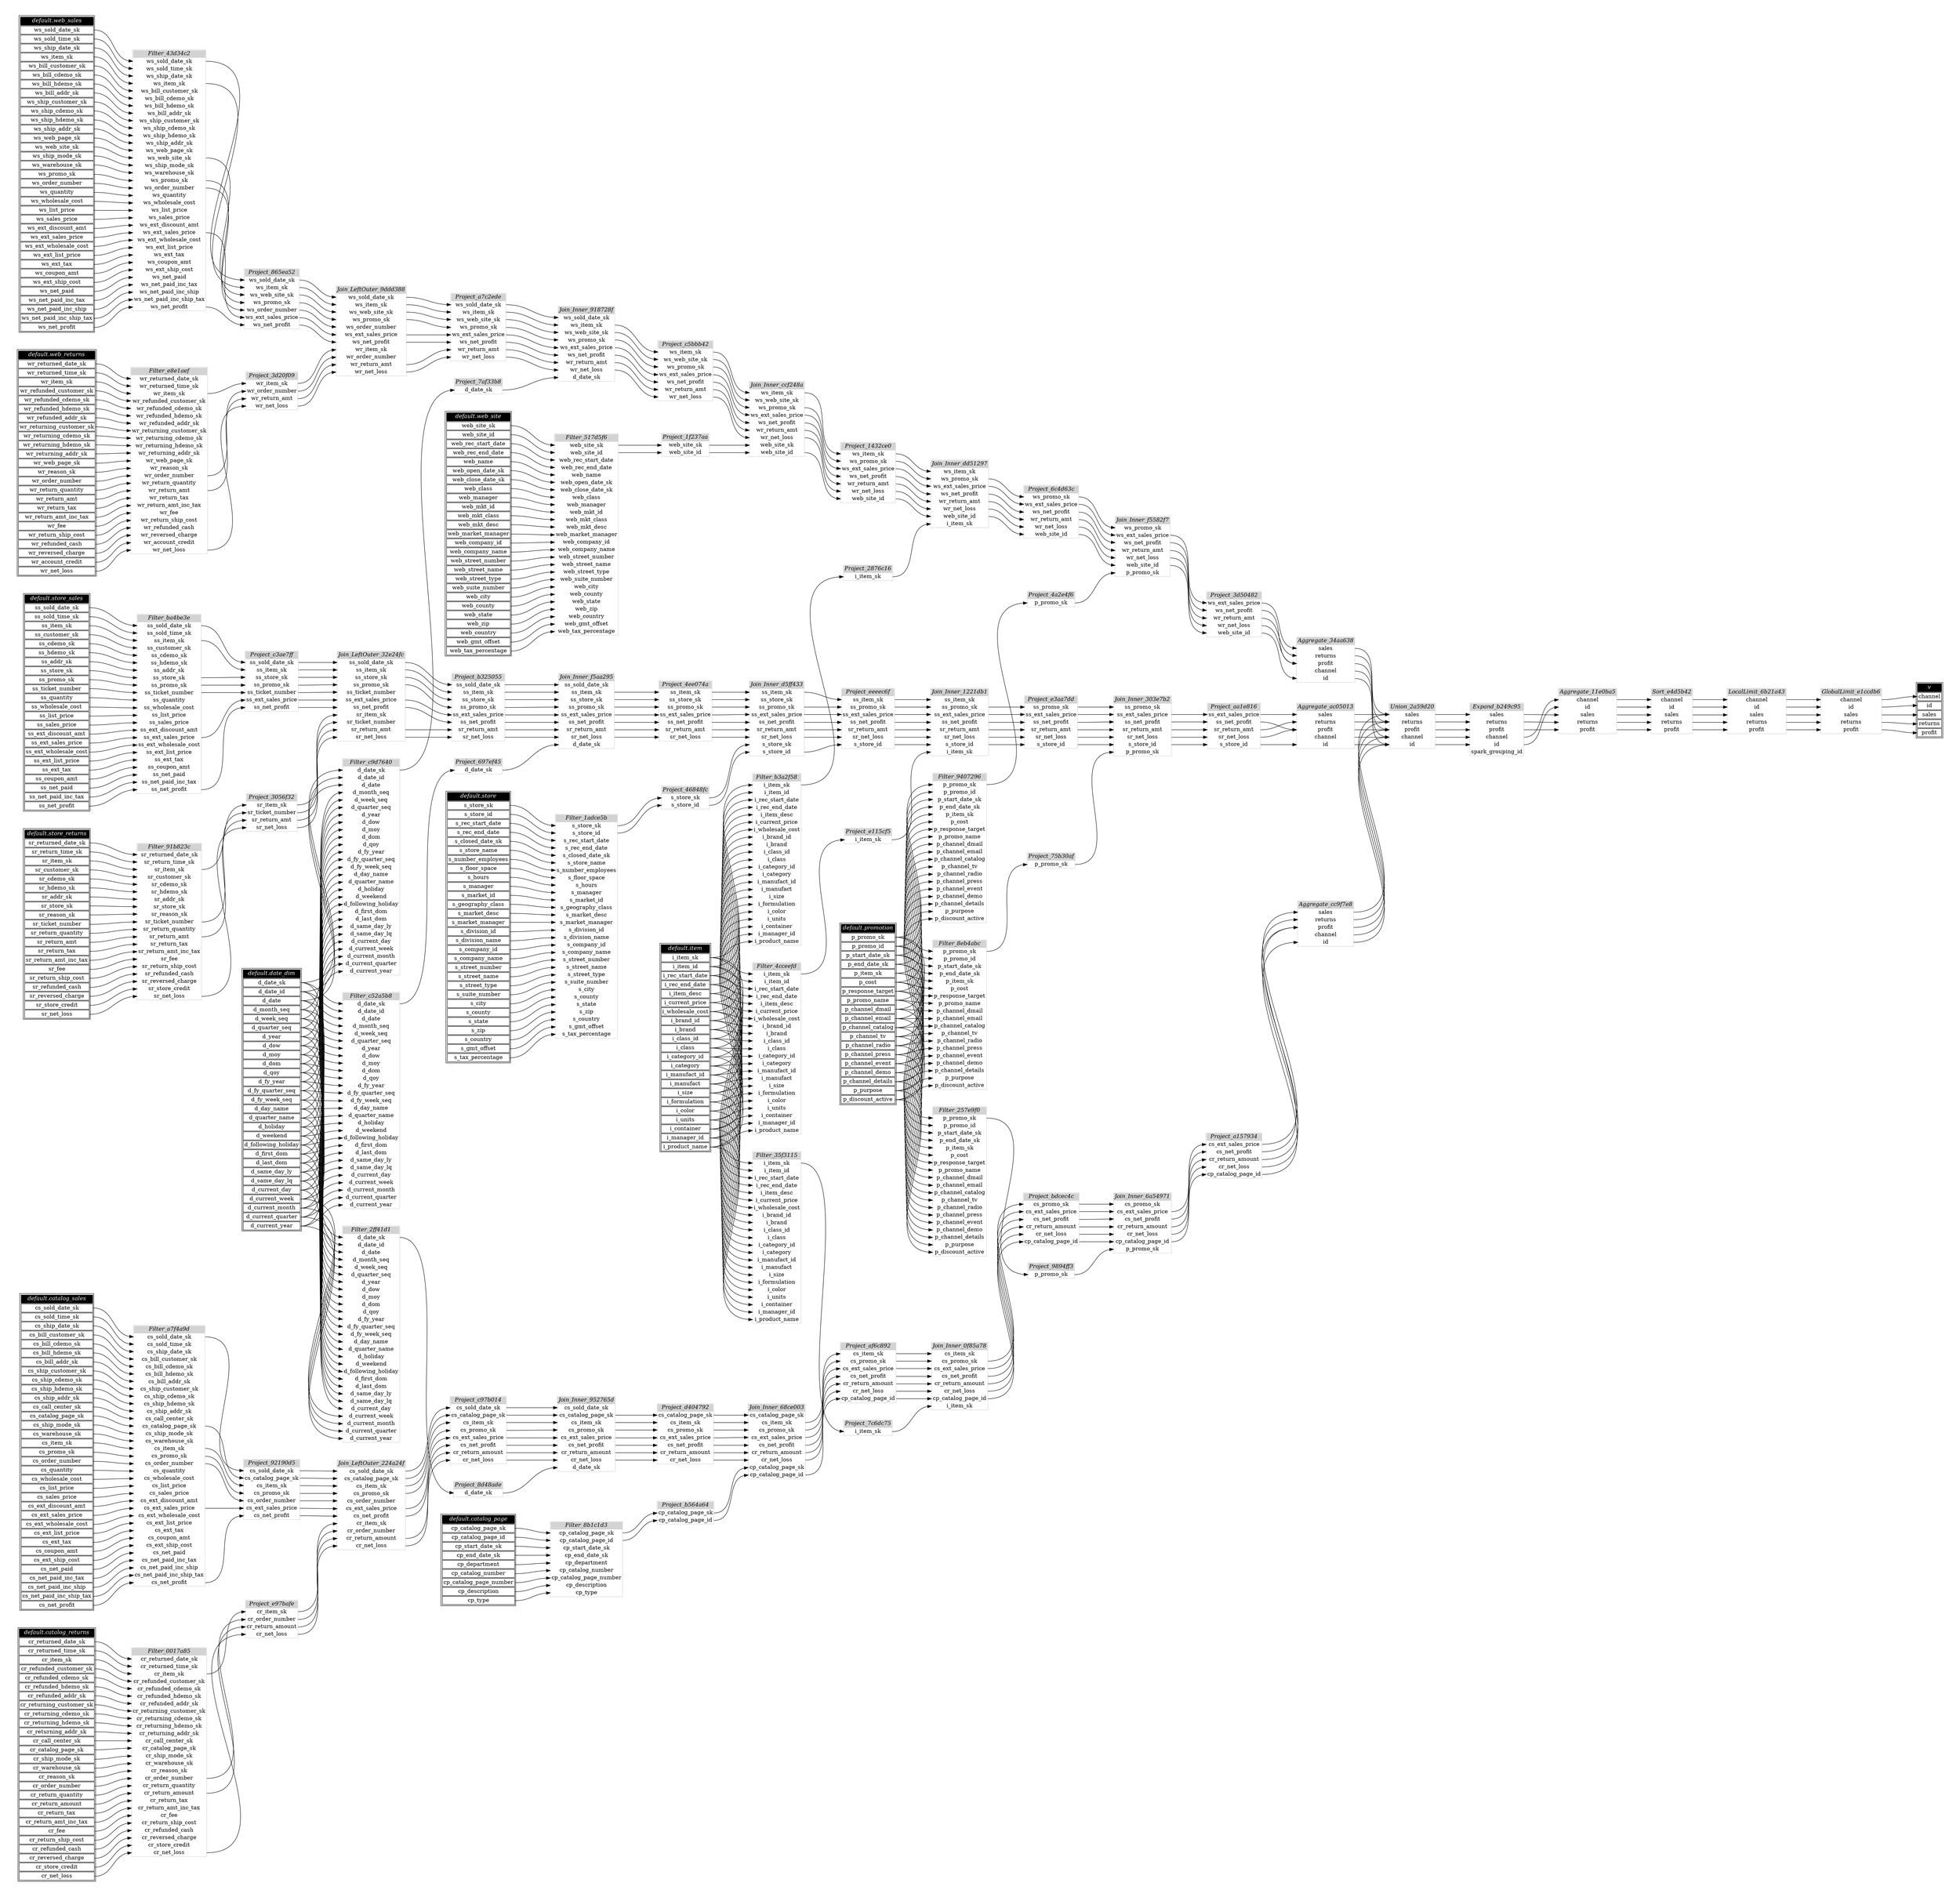 // Automatically generated by TPCDSFlowTestSuite


digraph {
  graph [pad="0.5" nodesep="0.5" ranksep="1" fontname="Helvetica" rankdir=LR];
  node [shape=plaintext]

  
"Aggregate_11e0ba5" [label=<
<table color="lightgray" border="1" cellborder="0" cellspacing="0">
  <tr><td bgcolor="lightgray" port="nodeName"><i>Aggregate_11e0ba5</i></td></tr>
  <tr><td port="0">channel</td></tr>
<tr><td port="1">id</td></tr>
<tr><td port="2">sales</td></tr>
<tr><td port="3">returns</td></tr>
<tr><td port="4">profit</td></tr>
</table>>];
     

"Aggregate_34aa638" [label=<
<table color="lightgray" border="1" cellborder="0" cellspacing="0">
  <tr><td bgcolor="lightgray" port="nodeName"><i>Aggregate_34aa638</i></td></tr>
  <tr><td port="0">sales</td></tr>
<tr><td port="1">returns</td></tr>
<tr><td port="2">profit</td></tr>
<tr><td port="3">channel</td></tr>
<tr><td port="4">id</td></tr>
</table>>];
     

"Aggregate_ac05013" [label=<
<table color="lightgray" border="1" cellborder="0" cellspacing="0">
  <tr><td bgcolor="lightgray" port="nodeName"><i>Aggregate_ac05013</i></td></tr>
  <tr><td port="0">sales</td></tr>
<tr><td port="1">returns</td></tr>
<tr><td port="2">profit</td></tr>
<tr><td port="3">channel</td></tr>
<tr><td port="4">id</td></tr>
</table>>];
     

"Aggregate_cc9f7e8" [label=<
<table color="lightgray" border="1" cellborder="0" cellspacing="0">
  <tr><td bgcolor="lightgray" port="nodeName"><i>Aggregate_cc9f7e8</i></td></tr>
  <tr><td port="0">sales</td></tr>
<tr><td port="1">returns</td></tr>
<tr><td port="2">profit</td></tr>
<tr><td port="3">channel</td></tr>
<tr><td port="4">id</td></tr>
</table>>];
     

"Expand_b249c95" [label=<
<table color="lightgray" border="1" cellborder="0" cellspacing="0">
  <tr><td bgcolor="lightgray" port="nodeName"><i>Expand_b249c95</i></td></tr>
  <tr><td port="0">sales</td></tr>
<tr><td port="1">returns</td></tr>
<tr><td port="2">profit</td></tr>
<tr><td port="3">channel</td></tr>
<tr><td port="4">id</td></tr>
<tr><td port="5">spark_grouping_id</td></tr>
</table>>];
     

"Filter_0017a85" [label=<
<table color="lightgray" border="1" cellborder="0" cellspacing="0">
  <tr><td bgcolor="lightgray" port="nodeName"><i>Filter_0017a85</i></td></tr>
  <tr><td port="0">cr_returned_date_sk</td></tr>
<tr><td port="1">cr_returned_time_sk</td></tr>
<tr><td port="2">cr_item_sk</td></tr>
<tr><td port="3">cr_refunded_customer_sk</td></tr>
<tr><td port="4">cr_refunded_cdemo_sk</td></tr>
<tr><td port="5">cr_refunded_hdemo_sk</td></tr>
<tr><td port="6">cr_refunded_addr_sk</td></tr>
<tr><td port="7">cr_returning_customer_sk</td></tr>
<tr><td port="8">cr_returning_cdemo_sk</td></tr>
<tr><td port="9">cr_returning_hdemo_sk</td></tr>
<tr><td port="10">cr_returning_addr_sk</td></tr>
<tr><td port="11">cr_call_center_sk</td></tr>
<tr><td port="12">cr_catalog_page_sk</td></tr>
<tr><td port="13">cr_ship_mode_sk</td></tr>
<tr><td port="14">cr_warehouse_sk</td></tr>
<tr><td port="15">cr_reason_sk</td></tr>
<tr><td port="16">cr_order_number</td></tr>
<tr><td port="17">cr_return_quantity</td></tr>
<tr><td port="18">cr_return_amount</td></tr>
<tr><td port="19">cr_return_tax</td></tr>
<tr><td port="20">cr_return_amt_inc_tax</td></tr>
<tr><td port="21">cr_fee</td></tr>
<tr><td port="22">cr_return_ship_cost</td></tr>
<tr><td port="23">cr_refunded_cash</td></tr>
<tr><td port="24">cr_reversed_charge</td></tr>
<tr><td port="25">cr_store_credit</td></tr>
<tr><td port="26">cr_net_loss</td></tr>
</table>>];
     

"Filter_1adce5b" [label=<
<table color="lightgray" border="1" cellborder="0" cellspacing="0">
  <tr><td bgcolor="lightgray" port="nodeName"><i>Filter_1adce5b</i></td></tr>
  <tr><td port="0">s_store_sk</td></tr>
<tr><td port="1">s_store_id</td></tr>
<tr><td port="2">s_rec_start_date</td></tr>
<tr><td port="3">s_rec_end_date</td></tr>
<tr><td port="4">s_closed_date_sk</td></tr>
<tr><td port="5">s_store_name</td></tr>
<tr><td port="6">s_number_employees</td></tr>
<tr><td port="7">s_floor_space</td></tr>
<tr><td port="8">s_hours</td></tr>
<tr><td port="9">s_manager</td></tr>
<tr><td port="10">s_market_id</td></tr>
<tr><td port="11">s_geography_class</td></tr>
<tr><td port="12">s_market_desc</td></tr>
<tr><td port="13">s_market_manager</td></tr>
<tr><td port="14">s_division_id</td></tr>
<tr><td port="15">s_division_name</td></tr>
<tr><td port="16">s_company_id</td></tr>
<tr><td port="17">s_company_name</td></tr>
<tr><td port="18">s_street_number</td></tr>
<tr><td port="19">s_street_name</td></tr>
<tr><td port="20">s_street_type</td></tr>
<tr><td port="21">s_suite_number</td></tr>
<tr><td port="22">s_city</td></tr>
<tr><td port="23">s_county</td></tr>
<tr><td port="24">s_state</td></tr>
<tr><td port="25">s_zip</td></tr>
<tr><td port="26">s_country</td></tr>
<tr><td port="27">s_gmt_offset</td></tr>
<tr><td port="28">s_tax_percentage</td></tr>
</table>>];
     

"Filter_257e9f0" [label=<
<table color="lightgray" border="1" cellborder="0" cellspacing="0">
  <tr><td bgcolor="lightgray" port="nodeName"><i>Filter_257e9f0</i></td></tr>
  <tr><td port="0">p_promo_sk</td></tr>
<tr><td port="1">p_promo_id</td></tr>
<tr><td port="2">p_start_date_sk</td></tr>
<tr><td port="3">p_end_date_sk</td></tr>
<tr><td port="4">p_item_sk</td></tr>
<tr><td port="5">p_cost</td></tr>
<tr><td port="6">p_response_target</td></tr>
<tr><td port="7">p_promo_name</td></tr>
<tr><td port="8">p_channel_dmail</td></tr>
<tr><td port="9">p_channel_email</td></tr>
<tr><td port="10">p_channel_catalog</td></tr>
<tr><td port="11">p_channel_tv</td></tr>
<tr><td port="12">p_channel_radio</td></tr>
<tr><td port="13">p_channel_press</td></tr>
<tr><td port="14">p_channel_event</td></tr>
<tr><td port="15">p_channel_demo</td></tr>
<tr><td port="16">p_channel_details</td></tr>
<tr><td port="17">p_purpose</td></tr>
<tr><td port="18">p_discount_active</td></tr>
</table>>];
     

"Filter_2ff41d1" [label=<
<table color="lightgray" border="1" cellborder="0" cellspacing="0">
  <tr><td bgcolor="lightgray" port="nodeName"><i>Filter_2ff41d1</i></td></tr>
  <tr><td port="0">d_date_sk</td></tr>
<tr><td port="1">d_date_id</td></tr>
<tr><td port="2">d_date</td></tr>
<tr><td port="3">d_month_seq</td></tr>
<tr><td port="4">d_week_seq</td></tr>
<tr><td port="5">d_quarter_seq</td></tr>
<tr><td port="6">d_year</td></tr>
<tr><td port="7">d_dow</td></tr>
<tr><td port="8">d_moy</td></tr>
<tr><td port="9">d_dom</td></tr>
<tr><td port="10">d_qoy</td></tr>
<tr><td port="11">d_fy_year</td></tr>
<tr><td port="12">d_fy_quarter_seq</td></tr>
<tr><td port="13">d_fy_week_seq</td></tr>
<tr><td port="14">d_day_name</td></tr>
<tr><td port="15">d_quarter_name</td></tr>
<tr><td port="16">d_holiday</td></tr>
<tr><td port="17">d_weekend</td></tr>
<tr><td port="18">d_following_holiday</td></tr>
<tr><td port="19">d_first_dom</td></tr>
<tr><td port="20">d_last_dom</td></tr>
<tr><td port="21">d_same_day_ly</td></tr>
<tr><td port="22">d_same_day_lq</td></tr>
<tr><td port="23">d_current_day</td></tr>
<tr><td port="24">d_current_week</td></tr>
<tr><td port="25">d_current_month</td></tr>
<tr><td port="26">d_current_quarter</td></tr>
<tr><td port="27">d_current_year</td></tr>
</table>>];
     

"Filter_35f3115" [label=<
<table color="lightgray" border="1" cellborder="0" cellspacing="0">
  <tr><td bgcolor="lightgray" port="nodeName"><i>Filter_35f3115</i></td></tr>
  <tr><td port="0">i_item_sk</td></tr>
<tr><td port="1">i_item_id</td></tr>
<tr><td port="2">i_rec_start_date</td></tr>
<tr><td port="3">i_rec_end_date</td></tr>
<tr><td port="4">i_item_desc</td></tr>
<tr><td port="5">i_current_price</td></tr>
<tr><td port="6">i_wholesale_cost</td></tr>
<tr><td port="7">i_brand_id</td></tr>
<tr><td port="8">i_brand</td></tr>
<tr><td port="9">i_class_id</td></tr>
<tr><td port="10">i_class</td></tr>
<tr><td port="11">i_category_id</td></tr>
<tr><td port="12">i_category</td></tr>
<tr><td port="13">i_manufact_id</td></tr>
<tr><td port="14">i_manufact</td></tr>
<tr><td port="15">i_size</td></tr>
<tr><td port="16">i_formulation</td></tr>
<tr><td port="17">i_color</td></tr>
<tr><td port="18">i_units</td></tr>
<tr><td port="19">i_container</td></tr>
<tr><td port="20">i_manager_id</td></tr>
<tr><td port="21">i_product_name</td></tr>
</table>>];
     

"Filter_43d34c2" [label=<
<table color="lightgray" border="1" cellborder="0" cellspacing="0">
  <tr><td bgcolor="lightgray" port="nodeName"><i>Filter_43d34c2</i></td></tr>
  <tr><td port="0">ws_sold_date_sk</td></tr>
<tr><td port="1">ws_sold_time_sk</td></tr>
<tr><td port="2">ws_ship_date_sk</td></tr>
<tr><td port="3">ws_item_sk</td></tr>
<tr><td port="4">ws_bill_customer_sk</td></tr>
<tr><td port="5">ws_bill_cdemo_sk</td></tr>
<tr><td port="6">ws_bill_hdemo_sk</td></tr>
<tr><td port="7">ws_bill_addr_sk</td></tr>
<tr><td port="8">ws_ship_customer_sk</td></tr>
<tr><td port="9">ws_ship_cdemo_sk</td></tr>
<tr><td port="10">ws_ship_hdemo_sk</td></tr>
<tr><td port="11">ws_ship_addr_sk</td></tr>
<tr><td port="12">ws_web_page_sk</td></tr>
<tr><td port="13">ws_web_site_sk</td></tr>
<tr><td port="14">ws_ship_mode_sk</td></tr>
<tr><td port="15">ws_warehouse_sk</td></tr>
<tr><td port="16">ws_promo_sk</td></tr>
<tr><td port="17">ws_order_number</td></tr>
<tr><td port="18">ws_quantity</td></tr>
<tr><td port="19">ws_wholesale_cost</td></tr>
<tr><td port="20">ws_list_price</td></tr>
<tr><td port="21">ws_sales_price</td></tr>
<tr><td port="22">ws_ext_discount_amt</td></tr>
<tr><td port="23">ws_ext_sales_price</td></tr>
<tr><td port="24">ws_ext_wholesale_cost</td></tr>
<tr><td port="25">ws_ext_list_price</td></tr>
<tr><td port="26">ws_ext_tax</td></tr>
<tr><td port="27">ws_coupon_amt</td></tr>
<tr><td port="28">ws_ext_ship_cost</td></tr>
<tr><td port="29">ws_net_paid</td></tr>
<tr><td port="30">ws_net_paid_inc_tax</td></tr>
<tr><td port="31">ws_net_paid_inc_ship</td></tr>
<tr><td port="32">ws_net_paid_inc_ship_tax</td></tr>
<tr><td port="33">ws_net_profit</td></tr>
</table>>];
     

"Filter_4cceefd" [label=<
<table color="lightgray" border="1" cellborder="0" cellspacing="0">
  <tr><td bgcolor="lightgray" port="nodeName"><i>Filter_4cceefd</i></td></tr>
  <tr><td port="0">i_item_sk</td></tr>
<tr><td port="1">i_item_id</td></tr>
<tr><td port="2">i_rec_start_date</td></tr>
<tr><td port="3">i_rec_end_date</td></tr>
<tr><td port="4">i_item_desc</td></tr>
<tr><td port="5">i_current_price</td></tr>
<tr><td port="6">i_wholesale_cost</td></tr>
<tr><td port="7">i_brand_id</td></tr>
<tr><td port="8">i_brand</td></tr>
<tr><td port="9">i_class_id</td></tr>
<tr><td port="10">i_class</td></tr>
<tr><td port="11">i_category_id</td></tr>
<tr><td port="12">i_category</td></tr>
<tr><td port="13">i_manufact_id</td></tr>
<tr><td port="14">i_manufact</td></tr>
<tr><td port="15">i_size</td></tr>
<tr><td port="16">i_formulation</td></tr>
<tr><td port="17">i_color</td></tr>
<tr><td port="18">i_units</td></tr>
<tr><td port="19">i_container</td></tr>
<tr><td port="20">i_manager_id</td></tr>
<tr><td port="21">i_product_name</td></tr>
</table>>];
     

"Filter_517d5f6" [label=<
<table color="lightgray" border="1" cellborder="0" cellspacing="0">
  <tr><td bgcolor="lightgray" port="nodeName"><i>Filter_517d5f6</i></td></tr>
  <tr><td port="0">web_site_sk</td></tr>
<tr><td port="1">web_site_id</td></tr>
<tr><td port="2">web_rec_start_date</td></tr>
<tr><td port="3">web_rec_end_date</td></tr>
<tr><td port="4">web_name</td></tr>
<tr><td port="5">web_open_date_sk</td></tr>
<tr><td port="6">web_close_date_sk</td></tr>
<tr><td port="7">web_class</td></tr>
<tr><td port="8">web_manager</td></tr>
<tr><td port="9">web_mkt_id</td></tr>
<tr><td port="10">web_mkt_class</td></tr>
<tr><td port="11">web_mkt_desc</td></tr>
<tr><td port="12">web_market_manager</td></tr>
<tr><td port="13">web_company_id</td></tr>
<tr><td port="14">web_company_name</td></tr>
<tr><td port="15">web_street_number</td></tr>
<tr><td port="16">web_street_name</td></tr>
<tr><td port="17">web_street_type</td></tr>
<tr><td port="18">web_suite_number</td></tr>
<tr><td port="19">web_city</td></tr>
<tr><td port="20">web_county</td></tr>
<tr><td port="21">web_state</td></tr>
<tr><td port="22">web_zip</td></tr>
<tr><td port="23">web_country</td></tr>
<tr><td port="24">web_gmt_offset</td></tr>
<tr><td port="25">web_tax_percentage</td></tr>
</table>>];
     

"Filter_8b1c1d3" [label=<
<table color="lightgray" border="1" cellborder="0" cellspacing="0">
  <tr><td bgcolor="lightgray" port="nodeName"><i>Filter_8b1c1d3</i></td></tr>
  <tr><td port="0">cp_catalog_page_sk</td></tr>
<tr><td port="1">cp_catalog_page_id</td></tr>
<tr><td port="2">cp_start_date_sk</td></tr>
<tr><td port="3">cp_end_date_sk</td></tr>
<tr><td port="4">cp_department</td></tr>
<tr><td port="5">cp_catalog_number</td></tr>
<tr><td port="6">cp_catalog_page_number</td></tr>
<tr><td port="7">cp_description</td></tr>
<tr><td port="8">cp_type</td></tr>
</table>>];
     

"Filter_8eb4abc" [label=<
<table color="lightgray" border="1" cellborder="0" cellspacing="0">
  <tr><td bgcolor="lightgray" port="nodeName"><i>Filter_8eb4abc</i></td></tr>
  <tr><td port="0">p_promo_sk</td></tr>
<tr><td port="1">p_promo_id</td></tr>
<tr><td port="2">p_start_date_sk</td></tr>
<tr><td port="3">p_end_date_sk</td></tr>
<tr><td port="4">p_item_sk</td></tr>
<tr><td port="5">p_cost</td></tr>
<tr><td port="6">p_response_target</td></tr>
<tr><td port="7">p_promo_name</td></tr>
<tr><td port="8">p_channel_dmail</td></tr>
<tr><td port="9">p_channel_email</td></tr>
<tr><td port="10">p_channel_catalog</td></tr>
<tr><td port="11">p_channel_tv</td></tr>
<tr><td port="12">p_channel_radio</td></tr>
<tr><td port="13">p_channel_press</td></tr>
<tr><td port="14">p_channel_event</td></tr>
<tr><td port="15">p_channel_demo</td></tr>
<tr><td port="16">p_channel_details</td></tr>
<tr><td port="17">p_purpose</td></tr>
<tr><td port="18">p_discount_active</td></tr>
</table>>];
     

"Filter_91b823c" [label=<
<table color="lightgray" border="1" cellborder="0" cellspacing="0">
  <tr><td bgcolor="lightgray" port="nodeName"><i>Filter_91b823c</i></td></tr>
  <tr><td port="0">sr_returned_date_sk</td></tr>
<tr><td port="1">sr_return_time_sk</td></tr>
<tr><td port="2">sr_item_sk</td></tr>
<tr><td port="3">sr_customer_sk</td></tr>
<tr><td port="4">sr_cdemo_sk</td></tr>
<tr><td port="5">sr_hdemo_sk</td></tr>
<tr><td port="6">sr_addr_sk</td></tr>
<tr><td port="7">sr_store_sk</td></tr>
<tr><td port="8">sr_reason_sk</td></tr>
<tr><td port="9">sr_ticket_number</td></tr>
<tr><td port="10">sr_return_quantity</td></tr>
<tr><td port="11">sr_return_amt</td></tr>
<tr><td port="12">sr_return_tax</td></tr>
<tr><td port="13">sr_return_amt_inc_tax</td></tr>
<tr><td port="14">sr_fee</td></tr>
<tr><td port="15">sr_return_ship_cost</td></tr>
<tr><td port="16">sr_refunded_cash</td></tr>
<tr><td port="17">sr_reversed_charge</td></tr>
<tr><td port="18">sr_store_credit</td></tr>
<tr><td port="19">sr_net_loss</td></tr>
</table>>];
     

"Filter_9407296" [label=<
<table color="lightgray" border="1" cellborder="0" cellspacing="0">
  <tr><td bgcolor="lightgray" port="nodeName"><i>Filter_9407296</i></td></tr>
  <tr><td port="0">p_promo_sk</td></tr>
<tr><td port="1">p_promo_id</td></tr>
<tr><td port="2">p_start_date_sk</td></tr>
<tr><td port="3">p_end_date_sk</td></tr>
<tr><td port="4">p_item_sk</td></tr>
<tr><td port="5">p_cost</td></tr>
<tr><td port="6">p_response_target</td></tr>
<tr><td port="7">p_promo_name</td></tr>
<tr><td port="8">p_channel_dmail</td></tr>
<tr><td port="9">p_channel_email</td></tr>
<tr><td port="10">p_channel_catalog</td></tr>
<tr><td port="11">p_channel_tv</td></tr>
<tr><td port="12">p_channel_radio</td></tr>
<tr><td port="13">p_channel_press</td></tr>
<tr><td port="14">p_channel_event</td></tr>
<tr><td port="15">p_channel_demo</td></tr>
<tr><td port="16">p_channel_details</td></tr>
<tr><td port="17">p_purpose</td></tr>
<tr><td port="18">p_discount_active</td></tr>
</table>>];
     

"Filter_a7f4a9d" [label=<
<table color="lightgray" border="1" cellborder="0" cellspacing="0">
  <tr><td bgcolor="lightgray" port="nodeName"><i>Filter_a7f4a9d</i></td></tr>
  <tr><td port="0">cs_sold_date_sk</td></tr>
<tr><td port="1">cs_sold_time_sk</td></tr>
<tr><td port="2">cs_ship_date_sk</td></tr>
<tr><td port="3">cs_bill_customer_sk</td></tr>
<tr><td port="4">cs_bill_cdemo_sk</td></tr>
<tr><td port="5">cs_bill_hdemo_sk</td></tr>
<tr><td port="6">cs_bill_addr_sk</td></tr>
<tr><td port="7">cs_ship_customer_sk</td></tr>
<tr><td port="8">cs_ship_cdemo_sk</td></tr>
<tr><td port="9">cs_ship_hdemo_sk</td></tr>
<tr><td port="10">cs_ship_addr_sk</td></tr>
<tr><td port="11">cs_call_center_sk</td></tr>
<tr><td port="12">cs_catalog_page_sk</td></tr>
<tr><td port="13">cs_ship_mode_sk</td></tr>
<tr><td port="14">cs_warehouse_sk</td></tr>
<tr><td port="15">cs_item_sk</td></tr>
<tr><td port="16">cs_promo_sk</td></tr>
<tr><td port="17">cs_order_number</td></tr>
<tr><td port="18">cs_quantity</td></tr>
<tr><td port="19">cs_wholesale_cost</td></tr>
<tr><td port="20">cs_list_price</td></tr>
<tr><td port="21">cs_sales_price</td></tr>
<tr><td port="22">cs_ext_discount_amt</td></tr>
<tr><td port="23">cs_ext_sales_price</td></tr>
<tr><td port="24">cs_ext_wholesale_cost</td></tr>
<tr><td port="25">cs_ext_list_price</td></tr>
<tr><td port="26">cs_ext_tax</td></tr>
<tr><td port="27">cs_coupon_amt</td></tr>
<tr><td port="28">cs_ext_ship_cost</td></tr>
<tr><td port="29">cs_net_paid</td></tr>
<tr><td port="30">cs_net_paid_inc_tax</td></tr>
<tr><td port="31">cs_net_paid_inc_ship</td></tr>
<tr><td port="32">cs_net_paid_inc_ship_tax</td></tr>
<tr><td port="33">cs_net_profit</td></tr>
</table>>];
     

"Filter_b3a2f58" [label=<
<table color="lightgray" border="1" cellborder="0" cellspacing="0">
  <tr><td bgcolor="lightgray" port="nodeName"><i>Filter_b3a2f58</i></td></tr>
  <tr><td port="0">i_item_sk</td></tr>
<tr><td port="1">i_item_id</td></tr>
<tr><td port="2">i_rec_start_date</td></tr>
<tr><td port="3">i_rec_end_date</td></tr>
<tr><td port="4">i_item_desc</td></tr>
<tr><td port="5">i_current_price</td></tr>
<tr><td port="6">i_wholesale_cost</td></tr>
<tr><td port="7">i_brand_id</td></tr>
<tr><td port="8">i_brand</td></tr>
<tr><td port="9">i_class_id</td></tr>
<tr><td port="10">i_class</td></tr>
<tr><td port="11">i_category_id</td></tr>
<tr><td port="12">i_category</td></tr>
<tr><td port="13">i_manufact_id</td></tr>
<tr><td port="14">i_manufact</td></tr>
<tr><td port="15">i_size</td></tr>
<tr><td port="16">i_formulation</td></tr>
<tr><td port="17">i_color</td></tr>
<tr><td port="18">i_units</td></tr>
<tr><td port="19">i_container</td></tr>
<tr><td port="20">i_manager_id</td></tr>
<tr><td port="21">i_product_name</td></tr>
</table>>];
     

"Filter_ba4be3e" [label=<
<table color="lightgray" border="1" cellborder="0" cellspacing="0">
  <tr><td bgcolor="lightgray" port="nodeName"><i>Filter_ba4be3e</i></td></tr>
  <tr><td port="0">ss_sold_date_sk</td></tr>
<tr><td port="1">ss_sold_time_sk</td></tr>
<tr><td port="2">ss_item_sk</td></tr>
<tr><td port="3">ss_customer_sk</td></tr>
<tr><td port="4">ss_cdemo_sk</td></tr>
<tr><td port="5">ss_hdemo_sk</td></tr>
<tr><td port="6">ss_addr_sk</td></tr>
<tr><td port="7">ss_store_sk</td></tr>
<tr><td port="8">ss_promo_sk</td></tr>
<tr><td port="9">ss_ticket_number</td></tr>
<tr><td port="10">ss_quantity</td></tr>
<tr><td port="11">ss_wholesale_cost</td></tr>
<tr><td port="12">ss_list_price</td></tr>
<tr><td port="13">ss_sales_price</td></tr>
<tr><td port="14">ss_ext_discount_amt</td></tr>
<tr><td port="15">ss_ext_sales_price</td></tr>
<tr><td port="16">ss_ext_wholesale_cost</td></tr>
<tr><td port="17">ss_ext_list_price</td></tr>
<tr><td port="18">ss_ext_tax</td></tr>
<tr><td port="19">ss_coupon_amt</td></tr>
<tr><td port="20">ss_net_paid</td></tr>
<tr><td port="21">ss_net_paid_inc_tax</td></tr>
<tr><td port="22">ss_net_profit</td></tr>
</table>>];
     

"Filter_c52a5b8" [label=<
<table color="lightgray" border="1" cellborder="0" cellspacing="0">
  <tr><td bgcolor="lightgray" port="nodeName"><i>Filter_c52a5b8</i></td></tr>
  <tr><td port="0">d_date_sk</td></tr>
<tr><td port="1">d_date_id</td></tr>
<tr><td port="2">d_date</td></tr>
<tr><td port="3">d_month_seq</td></tr>
<tr><td port="4">d_week_seq</td></tr>
<tr><td port="5">d_quarter_seq</td></tr>
<tr><td port="6">d_year</td></tr>
<tr><td port="7">d_dow</td></tr>
<tr><td port="8">d_moy</td></tr>
<tr><td port="9">d_dom</td></tr>
<tr><td port="10">d_qoy</td></tr>
<tr><td port="11">d_fy_year</td></tr>
<tr><td port="12">d_fy_quarter_seq</td></tr>
<tr><td port="13">d_fy_week_seq</td></tr>
<tr><td port="14">d_day_name</td></tr>
<tr><td port="15">d_quarter_name</td></tr>
<tr><td port="16">d_holiday</td></tr>
<tr><td port="17">d_weekend</td></tr>
<tr><td port="18">d_following_holiday</td></tr>
<tr><td port="19">d_first_dom</td></tr>
<tr><td port="20">d_last_dom</td></tr>
<tr><td port="21">d_same_day_ly</td></tr>
<tr><td port="22">d_same_day_lq</td></tr>
<tr><td port="23">d_current_day</td></tr>
<tr><td port="24">d_current_week</td></tr>
<tr><td port="25">d_current_month</td></tr>
<tr><td port="26">d_current_quarter</td></tr>
<tr><td port="27">d_current_year</td></tr>
</table>>];
     

"Filter_c9d7640" [label=<
<table color="lightgray" border="1" cellborder="0" cellspacing="0">
  <tr><td bgcolor="lightgray" port="nodeName"><i>Filter_c9d7640</i></td></tr>
  <tr><td port="0">d_date_sk</td></tr>
<tr><td port="1">d_date_id</td></tr>
<tr><td port="2">d_date</td></tr>
<tr><td port="3">d_month_seq</td></tr>
<tr><td port="4">d_week_seq</td></tr>
<tr><td port="5">d_quarter_seq</td></tr>
<tr><td port="6">d_year</td></tr>
<tr><td port="7">d_dow</td></tr>
<tr><td port="8">d_moy</td></tr>
<tr><td port="9">d_dom</td></tr>
<tr><td port="10">d_qoy</td></tr>
<tr><td port="11">d_fy_year</td></tr>
<tr><td port="12">d_fy_quarter_seq</td></tr>
<tr><td port="13">d_fy_week_seq</td></tr>
<tr><td port="14">d_day_name</td></tr>
<tr><td port="15">d_quarter_name</td></tr>
<tr><td port="16">d_holiday</td></tr>
<tr><td port="17">d_weekend</td></tr>
<tr><td port="18">d_following_holiday</td></tr>
<tr><td port="19">d_first_dom</td></tr>
<tr><td port="20">d_last_dom</td></tr>
<tr><td port="21">d_same_day_ly</td></tr>
<tr><td port="22">d_same_day_lq</td></tr>
<tr><td port="23">d_current_day</td></tr>
<tr><td port="24">d_current_week</td></tr>
<tr><td port="25">d_current_month</td></tr>
<tr><td port="26">d_current_quarter</td></tr>
<tr><td port="27">d_current_year</td></tr>
</table>>];
     

"Filter_e8e1aef" [label=<
<table color="lightgray" border="1" cellborder="0" cellspacing="0">
  <tr><td bgcolor="lightgray" port="nodeName"><i>Filter_e8e1aef</i></td></tr>
  <tr><td port="0">wr_returned_date_sk</td></tr>
<tr><td port="1">wr_returned_time_sk</td></tr>
<tr><td port="2">wr_item_sk</td></tr>
<tr><td port="3">wr_refunded_customer_sk</td></tr>
<tr><td port="4">wr_refunded_cdemo_sk</td></tr>
<tr><td port="5">wr_refunded_hdemo_sk</td></tr>
<tr><td port="6">wr_refunded_addr_sk</td></tr>
<tr><td port="7">wr_returning_customer_sk</td></tr>
<tr><td port="8">wr_returning_cdemo_sk</td></tr>
<tr><td port="9">wr_returning_hdemo_sk</td></tr>
<tr><td port="10">wr_returning_addr_sk</td></tr>
<tr><td port="11">wr_web_page_sk</td></tr>
<tr><td port="12">wr_reason_sk</td></tr>
<tr><td port="13">wr_order_number</td></tr>
<tr><td port="14">wr_return_quantity</td></tr>
<tr><td port="15">wr_return_amt</td></tr>
<tr><td port="16">wr_return_tax</td></tr>
<tr><td port="17">wr_return_amt_inc_tax</td></tr>
<tr><td port="18">wr_fee</td></tr>
<tr><td port="19">wr_return_ship_cost</td></tr>
<tr><td port="20">wr_refunded_cash</td></tr>
<tr><td port="21">wr_reversed_charge</td></tr>
<tr><td port="22">wr_account_credit</td></tr>
<tr><td port="23">wr_net_loss</td></tr>
</table>>];
     

"GlobalLimit_e1ccdb6" [label=<
<table color="lightgray" border="1" cellborder="0" cellspacing="0">
  <tr><td bgcolor="lightgray" port="nodeName"><i>GlobalLimit_e1ccdb6</i></td></tr>
  <tr><td port="0">channel</td></tr>
<tr><td port="1">id</td></tr>
<tr><td port="2">sales</td></tr>
<tr><td port="3">returns</td></tr>
<tr><td port="4">profit</td></tr>
</table>>];
     

"Join_Inner_0f85a78" [label=<
<table color="lightgray" border="1" cellborder="0" cellspacing="0">
  <tr><td bgcolor="lightgray" port="nodeName"><i>Join_Inner_0f85a78</i></td></tr>
  <tr><td port="0">cs_item_sk</td></tr>
<tr><td port="1">cs_promo_sk</td></tr>
<tr><td port="2">cs_ext_sales_price</td></tr>
<tr><td port="3">cs_net_profit</td></tr>
<tr><td port="4">cr_return_amount</td></tr>
<tr><td port="5">cr_net_loss</td></tr>
<tr><td port="6">cp_catalog_page_id</td></tr>
<tr><td port="7">i_item_sk</td></tr>
</table>>];
     

"Join_Inner_1221db1" [label=<
<table color="lightgray" border="1" cellborder="0" cellspacing="0">
  <tr><td bgcolor="lightgray" port="nodeName"><i>Join_Inner_1221db1</i></td></tr>
  <tr><td port="0">ss_item_sk</td></tr>
<tr><td port="1">ss_promo_sk</td></tr>
<tr><td port="2">ss_ext_sales_price</td></tr>
<tr><td port="3">ss_net_profit</td></tr>
<tr><td port="4">sr_return_amt</td></tr>
<tr><td port="5">sr_net_loss</td></tr>
<tr><td port="6">s_store_id</td></tr>
<tr><td port="7">i_item_sk</td></tr>
</table>>];
     

"Join_Inner_303e7b2" [label=<
<table color="lightgray" border="1" cellborder="0" cellspacing="0">
  <tr><td bgcolor="lightgray" port="nodeName"><i>Join_Inner_303e7b2</i></td></tr>
  <tr><td port="0">ss_promo_sk</td></tr>
<tr><td port="1">ss_ext_sales_price</td></tr>
<tr><td port="2">ss_net_profit</td></tr>
<tr><td port="3">sr_return_amt</td></tr>
<tr><td port="4">sr_net_loss</td></tr>
<tr><td port="5">s_store_id</td></tr>
<tr><td port="6">p_promo_sk</td></tr>
</table>>];
     

"Join_Inner_68ce003" [label=<
<table color="lightgray" border="1" cellborder="0" cellspacing="0">
  <tr><td bgcolor="lightgray" port="nodeName"><i>Join_Inner_68ce003</i></td></tr>
  <tr><td port="0">cs_catalog_page_sk</td></tr>
<tr><td port="1">cs_item_sk</td></tr>
<tr><td port="2">cs_promo_sk</td></tr>
<tr><td port="3">cs_ext_sales_price</td></tr>
<tr><td port="4">cs_net_profit</td></tr>
<tr><td port="5">cr_return_amount</td></tr>
<tr><td port="6">cr_net_loss</td></tr>
<tr><td port="7">cp_catalog_page_sk</td></tr>
<tr><td port="8">cp_catalog_page_id</td></tr>
</table>>];
     

"Join_Inner_6a54971" [label=<
<table color="lightgray" border="1" cellborder="0" cellspacing="0">
  <tr><td bgcolor="lightgray" port="nodeName"><i>Join_Inner_6a54971</i></td></tr>
  <tr><td port="0">cs_promo_sk</td></tr>
<tr><td port="1">cs_ext_sales_price</td></tr>
<tr><td port="2">cs_net_profit</td></tr>
<tr><td port="3">cr_return_amount</td></tr>
<tr><td port="4">cr_net_loss</td></tr>
<tr><td port="5">cp_catalog_page_id</td></tr>
<tr><td port="6">p_promo_sk</td></tr>
</table>>];
     

"Join_Inner_918728f" [label=<
<table color="lightgray" border="1" cellborder="0" cellspacing="0">
  <tr><td bgcolor="lightgray" port="nodeName"><i>Join_Inner_918728f</i></td></tr>
  <tr><td port="0">ws_sold_date_sk</td></tr>
<tr><td port="1">ws_item_sk</td></tr>
<tr><td port="2">ws_web_site_sk</td></tr>
<tr><td port="3">ws_promo_sk</td></tr>
<tr><td port="4">ws_ext_sales_price</td></tr>
<tr><td port="5">ws_net_profit</td></tr>
<tr><td port="6">wr_return_amt</td></tr>
<tr><td port="7">wr_net_loss</td></tr>
<tr><td port="8">d_date_sk</td></tr>
</table>>];
     

"Join_Inner_952765d" [label=<
<table color="lightgray" border="1" cellborder="0" cellspacing="0">
  <tr><td bgcolor="lightgray" port="nodeName"><i>Join_Inner_952765d</i></td></tr>
  <tr><td port="0">cs_sold_date_sk</td></tr>
<tr><td port="1">cs_catalog_page_sk</td></tr>
<tr><td port="2">cs_item_sk</td></tr>
<tr><td port="3">cs_promo_sk</td></tr>
<tr><td port="4">cs_ext_sales_price</td></tr>
<tr><td port="5">cs_net_profit</td></tr>
<tr><td port="6">cr_return_amount</td></tr>
<tr><td port="7">cr_net_loss</td></tr>
<tr><td port="8">d_date_sk</td></tr>
</table>>];
     

"Join_Inner_ccf248a" [label=<
<table color="lightgray" border="1" cellborder="0" cellspacing="0">
  <tr><td bgcolor="lightgray" port="nodeName"><i>Join_Inner_ccf248a</i></td></tr>
  <tr><td port="0">ws_item_sk</td></tr>
<tr><td port="1">ws_web_site_sk</td></tr>
<tr><td port="2">ws_promo_sk</td></tr>
<tr><td port="3">ws_ext_sales_price</td></tr>
<tr><td port="4">ws_net_profit</td></tr>
<tr><td port="5">wr_return_amt</td></tr>
<tr><td port="6">wr_net_loss</td></tr>
<tr><td port="7">web_site_sk</td></tr>
<tr><td port="8">web_site_id</td></tr>
</table>>];
     

"Join_Inner_d5ff433" [label=<
<table color="lightgray" border="1" cellborder="0" cellspacing="0">
  <tr><td bgcolor="lightgray" port="nodeName"><i>Join_Inner_d5ff433</i></td></tr>
  <tr><td port="0">ss_item_sk</td></tr>
<tr><td port="1">ss_store_sk</td></tr>
<tr><td port="2">ss_promo_sk</td></tr>
<tr><td port="3">ss_ext_sales_price</td></tr>
<tr><td port="4">ss_net_profit</td></tr>
<tr><td port="5">sr_return_amt</td></tr>
<tr><td port="6">sr_net_loss</td></tr>
<tr><td port="7">s_store_sk</td></tr>
<tr><td port="8">s_store_id</td></tr>
</table>>];
     

"Join_Inner_dd51297" [label=<
<table color="lightgray" border="1" cellborder="0" cellspacing="0">
  <tr><td bgcolor="lightgray" port="nodeName"><i>Join_Inner_dd51297</i></td></tr>
  <tr><td port="0">ws_item_sk</td></tr>
<tr><td port="1">ws_promo_sk</td></tr>
<tr><td port="2">ws_ext_sales_price</td></tr>
<tr><td port="3">ws_net_profit</td></tr>
<tr><td port="4">wr_return_amt</td></tr>
<tr><td port="5">wr_net_loss</td></tr>
<tr><td port="6">web_site_id</td></tr>
<tr><td port="7">i_item_sk</td></tr>
</table>>];
     

"Join_Inner_f5582f7" [label=<
<table color="lightgray" border="1" cellborder="0" cellspacing="0">
  <tr><td bgcolor="lightgray" port="nodeName"><i>Join_Inner_f5582f7</i></td></tr>
  <tr><td port="0">ws_promo_sk</td></tr>
<tr><td port="1">ws_ext_sales_price</td></tr>
<tr><td port="2">ws_net_profit</td></tr>
<tr><td port="3">wr_return_amt</td></tr>
<tr><td port="4">wr_net_loss</td></tr>
<tr><td port="5">web_site_id</td></tr>
<tr><td port="6">p_promo_sk</td></tr>
</table>>];
     

"Join_Inner_f5aa295" [label=<
<table color="lightgray" border="1" cellborder="0" cellspacing="0">
  <tr><td bgcolor="lightgray" port="nodeName"><i>Join_Inner_f5aa295</i></td></tr>
  <tr><td port="0">ss_sold_date_sk</td></tr>
<tr><td port="1">ss_item_sk</td></tr>
<tr><td port="2">ss_store_sk</td></tr>
<tr><td port="3">ss_promo_sk</td></tr>
<tr><td port="4">ss_ext_sales_price</td></tr>
<tr><td port="5">ss_net_profit</td></tr>
<tr><td port="6">sr_return_amt</td></tr>
<tr><td port="7">sr_net_loss</td></tr>
<tr><td port="8">d_date_sk</td></tr>
</table>>];
     

"Join_LeftOuter_224a24f" [label=<
<table color="lightgray" border="1" cellborder="0" cellspacing="0">
  <tr><td bgcolor="lightgray" port="nodeName"><i>Join_LeftOuter_224a24f</i></td></tr>
  <tr><td port="0">cs_sold_date_sk</td></tr>
<tr><td port="1">cs_catalog_page_sk</td></tr>
<tr><td port="2">cs_item_sk</td></tr>
<tr><td port="3">cs_promo_sk</td></tr>
<tr><td port="4">cs_order_number</td></tr>
<tr><td port="5">cs_ext_sales_price</td></tr>
<tr><td port="6">cs_net_profit</td></tr>
<tr><td port="7">cr_item_sk</td></tr>
<tr><td port="8">cr_order_number</td></tr>
<tr><td port="9">cr_return_amount</td></tr>
<tr><td port="10">cr_net_loss</td></tr>
</table>>];
     

"Join_LeftOuter_32e24fc" [label=<
<table color="lightgray" border="1" cellborder="0" cellspacing="0">
  <tr><td bgcolor="lightgray" port="nodeName"><i>Join_LeftOuter_32e24fc</i></td></tr>
  <tr><td port="0">ss_sold_date_sk</td></tr>
<tr><td port="1">ss_item_sk</td></tr>
<tr><td port="2">ss_store_sk</td></tr>
<tr><td port="3">ss_promo_sk</td></tr>
<tr><td port="4">ss_ticket_number</td></tr>
<tr><td port="5">ss_ext_sales_price</td></tr>
<tr><td port="6">ss_net_profit</td></tr>
<tr><td port="7">sr_item_sk</td></tr>
<tr><td port="8">sr_ticket_number</td></tr>
<tr><td port="9">sr_return_amt</td></tr>
<tr><td port="10">sr_net_loss</td></tr>
</table>>];
     

"Join_LeftOuter_9ddd388" [label=<
<table color="lightgray" border="1" cellborder="0" cellspacing="0">
  <tr><td bgcolor="lightgray" port="nodeName"><i>Join_LeftOuter_9ddd388</i></td></tr>
  <tr><td port="0">ws_sold_date_sk</td></tr>
<tr><td port="1">ws_item_sk</td></tr>
<tr><td port="2">ws_web_site_sk</td></tr>
<tr><td port="3">ws_promo_sk</td></tr>
<tr><td port="4">ws_order_number</td></tr>
<tr><td port="5">ws_ext_sales_price</td></tr>
<tr><td port="6">ws_net_profit</td></tr>
<tr><td port="7">wr_item_sk</td></tr>
<tr><td port="8">wr_order_number</td></tr>
<tr><td port="9">wr_return_amt</td></tr>
<tr><td port="10">wr_net_loss</td></tr>
</table>>];
     

"LocalLimit_6b21a43" [label=<
<table color="lightgray" border="1" cellborder="0" cellspacing="0">
  <tr><td bgcolor="lightgray" port="nodeName"><i>LocalLimit_6b21a43</i></td></tr>
  <tr><td port="0">channel</td></tr>
<tr><td port="1">id</td></tr>
<tr><td port="2">sales</td></tr>
<tr><td port="3">returns</td></tr>
<tr><td port="4">profit</td></tr>
</table>>];
     

"Project_1432ce0" [label=<
<table color="lightgray" border="1" cellborder="0" cellspacing="0">
  <tr><td bgcolor="lightgray" port="nodeName"><i>Project_1432ce0</i></td></tr>
  <tr><td port="0">ws_item_sk</td></tr>
<tr><td port="1">ws_promo_sk</td></tr>
<tr><td port="2">ws_ext_sales_price</td></tr>
<tr><td port="3">ws_net_profit</td></tr>
<tr><td port="4">wr_return_amt</td></tr>
<tr><td port="5">wr_net_loss</td></tr>
<tr><td port="6">web_site_id</td></tr>
</table>>];
     

"Project_1f237aa" [label=<
<table color="lightgray" border="1" cellborder="0" cellspacing="0">
  <tr><td bgcolor="lightgray" port="nodeName"><i>Project_1f237aa</i></td></tr>
  <tr><td port="0">web_site_sk</td></tr>
<tr><td port="1">web_site_id</td></tr>
</table>>];
     

"Project_2876c16" [label=<
<table color="lightgray" border="1" cellborder="0" cellspacing="0">
  <tr><td bgcolor="lightgray" port="nodeName"><i>Project_2876c16</i></td></tr>
  <tr><td port="0">i_item_sk</td></tr>
</table>>];
     

"Project_3056f32" [label=<
<table color="lightgray" border="1" cellborder="0" cellspacing="0">
  <tr><td bgcolor="lightgray" port="nodeName"><i>Project_3056f32</i></td></tr>
  <tr><td port="0">sr_item_sk</td></tr>
<tr><td port="1">sr_ticket_number</td></tr>
<tr><td port="2">sr_return_amt</td></tr>
<tr><td port="3">sr_net_loss</td></tr>
</table>>];
     

"Project_3d20f09" [label=<
<table color="lightgray" border="1" cellborder="0" cellspacing="0">
  <tr><td bgcolor="lightgray" port="nodeName"><i>Project_3d20f09</i></td></tr>
  <tr><td port="0">wr_item_sk</td></tr>
<tr><td port="1">wr_order_number</td></tr>
<tr><td port="2">wr_return_amt</td></tr>
<tr><td port="3">wr_net_loss</td></tr>
</table>>];
     

"Project_3d50482" [label=<
<table color="lightgray" border="1" cellborder="0" cellspacing="0">
  <tr><td bgcolor="lightgray" port="nodeName"><i>Project_3d50482</i></td></tr>
  <tr><td port="0">ws_ext_sales_price</td></tr>
<tr><td port="1">ws_net_profit</td></tr>
<tr><td port="2">wr_return_amt</td></tr>
<tr><td port="3">wr_net_loss</td></tr>
<tr><td port="4">web_site_id</td></tr>
</table>>];
     

"Project_46848fc" [label=<
<table color="lightgray" border="1" cellborder="0" cellspacing="0">
  <tr><td bgcolor="lightgray" port="nodeName"><i>Project_46848fc</i></td></tr>
  <tr><td port="0">s_store_sk</td></tr>
<tr><td port="1">s_store_id</td></tr>
</table>>];
     

"Project_4a2e4f6" [label=<
<table color="lightgray" border="1" cellborder="0" cellspacing="0">
  <tr><td bgcolor="lightgray" port="nodeName"><i>Project_4a2e4f6</i></td></tr>
  <tr><td port="0">p_promo_sk</td></tr>
</table>>];
     

"Project_4ee074a" [label=<
<table color="lightgray" border="1" cellborder="0" cellspacing="0">
  <tr><td bgcolor="lightgray" port="nodeName"><i>Project_4ee074a</i></td></tr>
  <tr><td port="0">ss_item_sk</td></tr>
<tr><td port="1">ss_store_sk</td></tr>
<tr><td port="2">ss_promo_sk</td></tr>
<tr><td port="3">ss_ext_sales_price</td></tr>
<tr><td port="4">ss_net_profit</td></tr>
<tr><td port="5">sr_return_amt</td></tr>
<tr><td port="6">sr_net_loss</td></tr>
</table>>];
     

"Project_697ef45" [label=<
<table color="lightgray" border="1" cellborder="0" cellspacing="0">
  <tr><td bgcolor="lightgray" port="nodeName"><i>Project_697ef45</i></td></tr>
  <tr><td port="0">d_date_sk</td></tr>
</table>>];
     

"Project_6c4d63c" [label=<
<table color="lightgray" border="1" cellborder="0" cellspacing="0">
  <tr><td bgcolor="lightgray" port="nodeName"><i>Project_6c4d63c</i></td></tr>
  <tr><td port="0">ws_promo_sk</td></tr>
<tr><td port="1">ws_ext_sales_price</td></tr>
<tr><td port="2">ws_net_profit</td></tr>
<tr><td port="3">wr_return_amt</td></tr>
<tr><td port="4">wr_net_loss</td></tr>
<tr><td port="5">web_site_id</td></tr>
</table>>];
     

"Project_75b30af" [label=<
<table color="lightgray" border="1" cellborder="0" cellspacing="0">
  <tr><td bgcolor="lightgray" port="nodeName"><i>Project_75b30af</i></td></tr>
  <tr><td port="0">p_promo_sk</td></tr>
</table>>];
     

"Project_7af33b8" [label=<
<table color="lightgray" border="1" cellborder="0" cellspacing="0">
  <tr><td bgcolor="lightgray" port="nodeName"><i>Project_7af33b8</i></td></tr>
  <tr><td port="0">d_date_sk</td></tr>
</table>>];
     

"Project_7c6dc75" [label=<
<table color="lightgray" border="1" cellborder="0" cellspacing="0">
  <tr><td bgcolor="lightgray" port="nodeName"><i>Project_7c6dc75</i></td></tr>
  <tr><td port="0">i_item_sk</td></tr>
</table>>];
     

"Project_865ea52" [label=<
<table color="lightgray" border="1" cellborder="0" cellspacing="0">
  <tr><td bgcolor="lightgray" port="nodeName"><i>Project_865ea52</i></td></tr>
  <tr><td port="0">ws_sold_date_sk</td></tr>
<tr><td port="1">ws_item_sk</td></tr>
<tr><td port="2">ws_web_site_sk</td></tr>
<tr><td port="3">ws_promo_sk</td></tr>
<tr><td port="4">ws_order_number</td></tr>
<tr><td port="5">ws_ext_sales_price</td></tr>
<tr><td port="6">ws_net_profit</td></tr>
</table>>];
     

"Project_8d48ade" [label=<
<table color="lightgray" border="1" cellborder="0" cellspacing="0">
  <tr><td bgcolor="lightgray" port="nodeName"><i>Project_8d48ade</i></td></tr>
  <tr><td port="0">d_date_sk</td></tr>
</table>>];
     

"Project_92190d5" [label=<
<table color="lightgray" border="1" cellborder="0" cellspacing="0">
  <tr><td bgcolor="lightgray" port="nodeName"><i>Project_92190d5</i></td></tr>
  <tr><td port="0">cs_sold_date_sk</td></tr>
<tr><td port="1">cs_catalog_page_sk</td></tr>
<tr><td port="2">cs_item_sk</td></tr>
<tr><td port="3">cs_promo_sk</td></tr>
<tr><td port="4">cs_order_number</td></tr>
<tr><td port="5">cs_ext_sales_price</td></tr>
<tr><td port="6">cs_net_profit</td></tr>
</table>>];
     

"Project_9894ff3" [label=<
<table color="lightgray" border="1" cellborder="0" cellspacing="0">
  <tr><td bgcolor="lightgray" port="nodeName"><i>Project_9894ff3</i></td></tr>
  <tr><td port="0">p_promo_sk</td></tr>
</table>>];
     

"Project_a157934" [label=<
<table color="lightgray" border="1" cellborder="0" cellspacing="0">
  <tr><td bgcolor="lightgray" port="nodeName"><i>Project_a157934</i></td></tr>
  <tr><td port="0">cs_ext_sales_price</td></tr>
<tr><td port="1">cs_net_profit</td></tr>
<tr><td port="2">cr_return_amount</td></tr>
<tr><td port="3">cr_net_loss</td></tr>
<tr><td port="4">cp_catalog_page_id</td></tr>
</table>>];
     

"Project_a7c2ede" [label=<
<table color="lightgray" border="1" cellborder="0" cellspacing="0">
  <tr><td bgcolor="lightgray" port="nodeName"><i>Project_a7c2ede</i></td></tr>
  <tr><td port="0">ws_sold_date_sk</td></tr>
<tr><td port="1">ws_item_sk</td></tr>
<tr><td port="2">ws_web_site_sk</td></tr>
<tr><td port="3">ws_promo_sk</td></tr>
<tr><td port="4">ws_ext_sales_price</td></tr>
<tr><td port="5">ws_net_profit</td></tr>
<tr><td port="6">wr_return_amt</td></tr>
<tr><td port="7">wr_net_loss</td></tr>
</table>>];
     

"Project_aa1e816" [label=<
<table color="lightgray" border="1" cellborder="0" cellspacing="0">
  <tr><td bgcolor="lightgray" port="nodeName"><i>Project_aa1e816</i></td></tr>
  <tr><td port="0">ss_ext_sales_price</td></tr>
<tr><td port="1">ss_net_profit</td></tr>
<tr><td port="2">sr_return_amt</td></tr>
<tr><td port="3">sr_net_loss</td></tr>
<tr><td port="4">s_store_id</td></tr>
</table>>];
     

"Project_af6c892" [label=<
<table color="lightgray" border="1" cellborder="0" cellspacing="0">
  <tr><td bgcolor="lightgray" port="nodeName"><i>Project_af6c892</i></td></tr>
  <tr><td port="0">cs_item_sk</td></tr>
<tr><td port="1">cs_promo_sk</td></tr>
<tr><td port="2">cs_ext_sales_price</td></tr>
<tr><td port="3">cs_net_profit</td></tr>
<tr><td port="4">cr_return_amount</td></tr>
<tr><td port="5">cr_net_loss</td></tr>
<tr><td port="6">cp_catalog_page_id</td></tr>
</table>>];
     

"Project_b325055" [label=<
<table color="lightgray" border="1" cellborder="0" cellspacing="0">
  <tr><td bgcolor="lightgray" port="nodeName"><i>Project_b325055</i></td></tr>
  <tr><td port="0">ss_sold_date_sk</td></tr>
<tr><td port="1">ss_item_sk</td></tr>
<tr><td port="2">ss_store_sk</td></tr>
<tr><td port="3">ss_promo_sk</td></tr>
<tr><td port="4">ss_ext_sales_price</td></tr>
<tr><td port="5">ss_net_profit</td></tr>
<tr><td port="6">sr_return_amt</td></tr>
<tr><td port="7">sr_net_loss</td></tr>
</table>>];
     

"Project_b564a64" [label=<
<table color="lightgray" border="1" cellborder="0" cellspacing="0">
  <tr><td bgcolor="lightgray" port="nodeName"><i>Project_b564a64</i></td></tr>
  <tr><td port="0">cp_catalog_page_sk</td></tr>
<tr><td port="1">cp_catalog_page_id</td></tr>
</table>>];
     

"Project_bdcec4c" [label=<
<table color="lightgray" border="1" cellborder="0" cellspacing="0">
  <tr><td bgcolor="lightgray" port="nodeName"><i>Project_bdcec4c</i></td></tr>
  <tr><td port="0">cs_promo_sk</td></tr>
<tr><td port="1">cs_ext_sales_price</td></tr>
<tr><td port="2">cs_net_profit</td></tr>
<tr><td port="3">cr_return_amount</td></tr>
<tr><td port="4">cr_net_loss</td></tr>
<tr><td port="5">cp_catalog_page_id</td></tr>
</table>>];
     

"Project_c3ae7ff" [label=<
<table color="lightgray" border="1" cellborder="0" cellspacing="0">
  <tr><td bgcolor="lightgray" port="nodeName"><i>Project_c3ae7ff</i></td></tr>
  <tr><td port="0">ss_sold_date_sk</td></tr>
<tr><td port="1">ss_item_sk</td></tr>
<tr><td port="2">ss_store_sk</td></tr>
<tr><td port="3">ss_promo_sk</td></tr>
<tr><td port="4">ss_ticket_number</td></tr>
<tr><td port="5">ss_ext_sales_price</td></tr>
<tr><td port="6">ss_net_profit</td></tr>
</table>>];
     

"Project_c5bbb42" [label=<
<table color="lightgray" border="1" cellborder="0" cellspacing="0">
  <tr><td bgcolor="lightgray" port="nodeName"><i>Project_c5bbb42</i></td></tr>
  <tr><td port="0">ws_item_sk</td></tr>
<tr><td port="1">ws_web_site_sk</td></tr>
<tr><td port="2">ws_promo_sk</td></tr>
<tr><td port="3">ws_ext_sales_price</td></tr>
<tr><td port="4">ws_net_profit</td></tr>
<tr><td port="5">wr_return_amt</td></tr>
<tr><td port="6">wr_net_loss</td></tr>
</table>>];
     

"Project_c97b014" [label=<
<table color="lightgray" border="1" cellborder="0" cellspacing="0">
  <tr><td bgcolor="lightgray" port="nodeName"><i>Project_c97b014</i></td></tr>
  <tr><td port="0">cs_sold_date_sk</td></tr>
<tr><td port="1">cs_catalog_page_sk</td></tr>
<tr><td port="2">cs_item_sk</td></tr>
<tr><td port="3">cs_promo_sk</td></tr>
<tr><td port="4">cs_ext_sales_price</td></tr>
<tr><td port="5">cs_net_profit</td></tr>
<tr><td port="6">cr_return_amount</td></tr>
<tr><td port="7">cr_net_loss</td></tr>
</table>>];
     

"Project_d404792" [label=<
<table color="lightgray" border="1" cellborder="0" cellspacing="0">
  <tr><td bgcolor="lightgray" port="nodeName"><i>Project_d404792</i></td></tr>
  <tr><td port="0">cs_catalog_page_sk</td></tr>
<tr><td port="1">cs_item_sk</td></tr>
<tr><td port="2">cs_promo_sk</td></tr>
<tr><td port="3">cs_ext_sales_price</td></tr>
<tr><td port="4">cs_net_profit</td></tr>
<tr><td port="5">cr_return_amount</td></tr>
<tr><td port="6">cr_net_loss</td></tr>
</table>>];
     

"Project_e115cf5" [label=<
<table color="lightgray" border="1" cellborder="0" cellspacing="0">
  <tr><td bgcolor="lightgray" port="nodeName"><i>Project_e115cf5</i></td></tr>
  <tr><td port="0">i_item_sk</td></tr>
</table>>];
     

"Project_e3aa7dd" [label=<
<table color="lightgray" border="1" cellborder="0" cellspacing="0">
  <tr><td bgcolor="lightgray" port="nodeName"><i>Project_e3aa7dd</i></td></tr>
  <tr><td port="0">ss_promo_sk</td></tr>
<tr><td port="1">ss_ext_sales_price</td></tr>
<tr><td port="2">ss_net_profit</td></tr>
<tr><td port="3">sr_return_amt</td></tr>
<tr><td port="4">sr_net_loss</td></tr>
<tr><td port="5">s_store_id</td></tr>
</table>>];
     

"Project_e97bafe" [label=<
<table color="lightgray" border="1" cellborder="0" cellspacing="0">
  <tr><td bgcolor="lightgray" port="nodeName"><i>Project_e97bafe</i></td></tr>
  <tr><td port="0">cr_item_sk</td></tr>
<tr><td port="1">cr_order_number</td></tr>
<tr><td port="2">cr_return_amount</td></tr>
<tr><td port="3">cr_net_loss</td></tr>
</table>>];
     

"Project_eeeec6f" [label=<
<table color="lightgray" border="1" cellborder="0" cellspacing="0">
  <tr><td bgcolor="lightgray" port="nodeName"><i>Project_eeeec6f</i></td></tr>
  <tr><td port="0">ss_item_sk</td></tr>
<tr><td port="1">ss_promo_sk</td></tr>
<tr><td port="2">ss_ext_sales_price</td></tr>
<tr><td port="3">ss_net_profit</td></tr>
<tr><td port="4">sr_return_amt</td></tr>
<tr><td port="5">sr_net_loss</td></tr>
<tr><td port="6">s_store_id</td></tr>
</table>>];
     

"Sort_e4d5b42" [label=<
<table color="lightgray" border="1" cellborder="0" cellspacing="0">
  <tr><td bgcolor="lightgray" port="nodeName"><i>Sort_e4d5b42</i></td></tr>
  <tr><td port="0">channel</td></tr>
<tr><td port="1">id</td></tr>
<tr><td port="2">sales</td></tr>
<tr><td port="3">returns</td></tr>
<tr><td port="4">profit</td></tr>
</table>>];
     

"Union_2a59d20" [label=<
<table color="lightgray" border="1" cellborder="0" cellspacing="0">
  <tr><td bgcolor="lightgray" port="nodeName"><i>Union_2a59d20</i></td></tr>
  <tr><td port="0">sales</td></tr>
<tr><td port="1">returns</td></tr>
<tr><td port="2">profit</td></tr>
<tr><td port="3">channel</td></tr>
<tr><td port="4">id</td></tr>
</table>>];
     

"default.catalog_page" [color="black" label=<
<table>
  <tr><td bgcolor="black" port="nodeName"><i><font color="white">default.catalog_page</font></i></td></tr>
  <tr><td port="0">cp_catalog_page_sk</td></tr>
<tr><td port="1">cp_catalog_page_id</td></tr>
<tr><td port="2">cp_start_date_sk</td></tr>
<tr><td port="3">cp_end_date_sk</td></tr>
<tr><td port="4">cp_department</td></tr>
<tr><td port="5">cp_catalog_number</td></tr>
<tr><td port="6">cp_catalog_page_number</td></tr>
<tr><td port="7">cp_description</td></tr>
<tr><td port="8">cp_type</td></tr>
</table>>];
     

"default.catalog_returns" [color="black" label=<
<table>
  <tr><td bgcolor="black" port="nodeName"><i><font color="white">default.catalog_returns</font></i></td></tr>
  <tr><td port="0">cr_returned_date_sk</td></tr>
<tr><td port="1">cr_returned_time_sk</td></tr>
<tr><td port="2">cr_item_sk</td></tr>
<tr><td port="3">cr_refunded_customer_sk</td></tr>
<tr><td port="4">cr_refunded_cdemo_sk</td></tr>
<tr><td port="5">cr_refunded_hdemo_sk</td></tr>
<tr><td port="6">cr_refunded_addr_sk</td></tr>
<tr><td port="7">cr_returning_customer_sk</td></tr>
<tr><td port="8">cr_returning_cdemo_sk</td></tr>
<tr><td port="9">cr_returning_hdemo_sk</td></tr>
<tr><td port="10">cr_returning_addr_sk</td></tr>
<tr><td port="11">cr_call_center_sk</td></tr>
<tr><td port="12">cr_catalog_page_sk</td></tr>
<tr><td port="13">cr_ship_mode_sk</td></tr>
<tr><td port="14">cr_warehouse_sk</td></tr>
<tr><td port="15">cr_reason_sk</td></tr>
<tr><td port="16">cr_order_number</td></tr>
<tr><td port="17">cr_return_quantity</td></tr>
<tr><td port="18">cr_return_amount</td></tr>
<tr><td port="19">cr_return_tax</td></tr>
<tr><td port="20">cr_return_amt_inc_tax</td></tr>
<tr><td port="21">cr_fee</td></tr>
<tr><td port="22">cr_return_ship_cost</td></tr>
<tr><td port="23">cr_refunded_cash</td></tr>
<tr><td port="24">cr_reversed_charge</td></tr>
<tr><td port="25">cr_store_credit</td></tr>
<tr><td port="26">cr_net_loss</td></tr>
</table>>];
     

"default.catalog_sales" [color="black" label=<
<table>
  <tr><td bgcolor="black" port="nodeName"><i><font color="white">default.catalog_sales</font></i></td></tr>
  <tr><td port="0">cs_sold_date_sk</td></tr>
<tr><td port="1">cs_sold_time_sk</td></tr>
<tr><td port="2">cs_ship_date_sk</td></tr>
<tr><td port="3">cs_bill_customer_sk</td></tr>
<tr><td port="4">cs_bill_cdemo_sk</td></tr>
<tr><td port="5">cs_bill_hdemo_sk</td></tr>
<tr><td port="6">cs_bill_addr_sk</td></tr>
<tr><td port="7">cs_ship_customer_sk</td></tr>
<tr><td port="8">cs_ship_cdemo_sk</td></tr>
<tr><td port="9">cs_ship_hdemo_sk</td></tr>
<tr><td port="10">cs_ship_addr_sk</td></tr>
<tr><td port="11">cs_call_center_sk</td></tr>
<tr><td port="12">cs_catalog_page_sk</td></tr>
<tr><td port="13">cs_ship_mode_sk</td></tr>
<tr><td port="14">cs_warehouse_sk</td></tr>
<tr><td port="15">cs_item_sk</td></tr>
<tr><td port="16">cs_promo_sk</td></tr>
<tr><td port="17">cs_order_number</td></tr>
<tr><td port="18">cs_quantity</td></tr>
<tr><td port="19">cs_wholesale_cost</td></tr>
<tr><td port="20">cs_list_price</td></tr>
<tr><td port="21">cs_sales_price</td></tr>
<tr><td port="22">cs_ext_discount_amt</td></tr>
<tr><td port="23">cs_ext_sales_price</td></tr>
<tr><td port="24">cs_ext_wholesale_cost</td></tr>
<tr><td port="25">cs_ext_list_price</td></tr>
<tr><td port="26">cs_ext_tax</td></tr>
<tr><td port="27">cs_coupon_amt</td></tr>
<tr><td port="28">cs_ext_ship_cost</td></tr>
<tr><td port="29">cs_net_paid</td></tr>
<tr><td port="30">cs_net_paid_inc_tax</td></tr>
<tr><td port="31">cs_net_paid_inc_ship</td></tr>
<tr><td port="32">cs_net_paid_inc_ship_tax</td></tr>
<tr><td port="33">cs_net_profit</td></tr>
</table>>];
     

"default.date_dim" [color="black" label=<
<table>
  <tr><td bgcolor="black" port="nodeName"><i><font color="white">default.date_dim</font></i></td></tr>
  <tr><td port="0">d_date_sk</td></tr>
<tr><td port="1">d_date_id</td></tr>
<tr><td port="2">d_date</td></tr>
<tr><td port="3">d_month_seq</td></tr>
<tr><td port="4">d_week_seq</td></tr>
<tr><td port="5">d_quarter_seq</td></tr>
<tr><td port="6">d_year</td></tr>
<tr><td port="7">d_dow</td></tr>
<tr><td port="8">d_moy</td></tr>
<tr><td port="9">d_dom</td></tr>
<tr><td port="10">d_qoy</td></tr>
<tr><td port="11">d_fy_year</td></tr>
<tr><td port="12">d_fy_quarter_seq</td></tr>
<tr><td port="13">d_fy_week_seq</td></tr>
<tr><td port="14">d_day_name</td></tr>
<tr><td port="15">d_quarter_name</td></tr>
<tr><td port="16">d_holiday</td></tr>
<tr><td port="17">d_weekend</td></tr>
<tr><td port="18">d_following_holiday</td></tr>
<tr><td port="19">d_first_dom</td></tr>
<tr><td port="20">d_last_dom</td></tr>
<tr><td port="21">d_same_day_ly</td></tr>
<tr><td port="22">d_same_day_lq</td></tr>
<tr><td port="23">d_current_day</td></tr>
<tr><td port="24">d_current_week</td></tr>
<tr><td port="25">d_current_month</td></tr>
<tr><td port="26">d_current_quarter</td></tr>
<tr><td port="27">d_current_year</td></tr>
</table>>];
     

"default.item" [color="black" label=<
<table>
  <tr><td bgcolor="black" port="nodeName"><i><font color="white">default.item</font></i></td></tr>
  <tr><td port="0">i_item_sk</td></tr>
<tr><td port="1">i_item_id</td></tr>
<tr><td port="2">i_rec_start_date</td></tr>
<tr><td port="3">i_rec_end_date</td></tr>
<tr><td port="4">i_item_desc</td></tr>
<tr><td port="5">i_current_price</td></tr>
<tr><td port="6">i_wholesale_cost</td></tr>
<tr><td port="7">i_brand_id</td></tr>
<tr><td port="8">i_brand</td></tr>
<tr><td port="9">i_class_id</td></tr>
<tr><td port="10">i_class</td></tr>
<tr><td port="11">i_category_id</td></tr>
<tr><td port="12">i_category</td></tr>
<tr><td port="13">i_manufact_id</td></tr>
<tr><td port="14">i_manufact</td></tr>
<tr><td port="15">i_size</td></tr>
<tr><td port="16">i_formulation</td></tr>
<tr><td port="17">i_color</td></tr>
<tr><td port="18">i_units</td></tr>
<tr><td port="19">i_container</td></tr>
<tr><td port="20">i_manager_id</td></tr>
<tr><td port="21">i_product_name</td></tr>
</table>>];
     

"default.promotion" [color="black" label=<
<table>
  <tr><td bgcolor="black" port="nodeName"><i><font color="white">default.promotion</font></i></td></tr>
  <tr><td port="0">p_promo_sk</td></tr>
<tr><td port="1">p_promo_id</td></tr>
<tr><td port="2">p_start_date_sk</td></tr>
<tr><td port="3">p_end_date_sk</td></tr>
<tr><td port="4">p_item_sk</td></tr>
<tr><td port="5">p_cost</td></tr>
<tr><td port="6">p_response_target</td></tr>
<tr><td port="7">p_promo_name</td></tr>
<tr><td port="8">p_channel_dmail</td></tr>
<tr><td port="9">p_channel_email</td></tr>
<tr><td port="10">p_channel_catalog</td></tr>
<tr><td port="11">p_channel_tv</td></tr>
<tr><td port="12">p_channel_radio</td></tr>
<tr><td port="13">p_channel_press</td></tr>
<tr><td port="14">p_channel_event</td></tr>
<tr><td port="15">p_channel_demo</td></tr>
<tr><td port="16">p_channel_details</td></tr>
<tr><td port="17">p_purpose</td></tr>
<tr><td port="18">p_discount_active</td></tr>
</table>>];
     

"default.store" [color="black" label=<
<table>
  <tr><td bgcolor="black" port="nodeName"><i><font color="white">default.store</font></i></td></tr>
  <tr><td port="0">s_store_sk</td></tr>
<tr><td port="1">s_store_id</td></tr>
<tr><td port="2">s_rec_start_date</td></tr>
<tr><td port="3">s_rec_end_date</td></tr>
<tr><td port="4">s_closed_date_sk</td></tr>
<tr><td port="5">s_store_name</td></tr>
<tr><td port="6">s_number_employees</td></tr>
<tr><td port="7">s_floor_space</td></tr>
<tr><td port="8">s_hours</td></tr>
<tr><td port="9">s_manager</td></tr>
<tr><td port="10">s_market_id</td></tr>
<tr><td port="11">s_geography_class</td></tr>
<tr><td port="12">s_market_desc</td></tr>
<tr><td port="13">s_market_manager</td></tr>
<tr><td port="14">s_division_id</td></tr>
<tr><td port="15">s_division_name</td></tr>
<tr><td port="16">s_company_id</td></tr>
<tr><td port="17">s_company_name</td></tr>
<tr><td port="18">s_street_number</td></tr>
<tr><td port="19">s_street_name</td></tr>
<tr><td port="20">s_street_type</td></tr>
<tr><td port="21">s_suite_number</td></tr>
<tr><td port="22">s_city</td></tr>
<tr><td port="23">s_county</td></tr>
<tr><td port="24">s_state</td></tr>
<tr><td port="25">s_zip</td></tr>
<tr><td port="26">s_country</td></tr>
<tr><td port="27">s_gmt_offset</td></tr>
<tr><td port="28">s_tax_percentage</td></tr>
</table>>];
     

"default.store_returns" [color="black" label=<
<table>
  <tr><td bgcolor="black" port="nodeName"><i><font color="white">default.store_returns</font></i></td></tr>
  <tr><td port="0">sr_returned_date_sk</td></tr>
<tr><td port="1">sr_return_time_sk</td></tr>
<tr><td port="2">sr_item_sk</td></tr>
<tr><td port="3">sr_customer_sk</td></tr>
<tr><td port="4">sr_cdemo_sk</td></tr>
<tr><td port="5">sr_hdemo_sk</td></tr>
<tr><td port="6">sr_addr_sk</td></tr>
<tr><td port="7">sr_store_sk</td></tr>
<tr><td port="8">sr_reason_sk</td></tr>
<tr><td port="9">sr_ticket_number</td></tr>
<tr><td port="10">sr_return_quantity</td></tr>
<tr><td port="11">sr_return_amt</td></tr>
<tr><td port="12">sr_return_tax</td></tr>
<tr><td port="13">sr_return_amt_inc_tax</td></tr>
<tr><td port="14">sr_fee</td></tr>
<tr><td port="15">sr_return_ship_cost</td></tr>
<tr><td port="16">sr_refunded_cash</td></tr>
<tr><td port="17">sr_reversed_charge</td></tr>
<tr><td port="18">sr_store_credit</td></tr>
<tr><td port="19">sr_net_loss</td></tr>
</table>>];
     

"default.store_sales" [color="black" label=<
<table>
  <tr><td bgcolor="black" port="nodeName"><i><font color="white">default.store_sales</font></i></td></tr>
  <tr><td port="0">ss_sold_date_sk</td></tr>
<tr><td port="1">ss_sold_time_sk</td></tr>
<tr><td port="2">ss_item_sk</td></tr>
<tr><td port="3">ss_customer_sk</td></tr>
<tr><td port="4">ss_cdemo_sk</td></tr>
<tr><td port="5">ss_hdemo_sk</td></tr>
<tr><td port="6">ss_addr_sk</td></tr>
<tr><td port="7">ss_store_sk</td></tr>
<tr><td port="8">ss_promo_sk</td></tr>
<tr><td port="9">ss_ticket_number</td></tr>
<tr><td port="10">ss_quantity</td></tr>
<tr><td port="11">ss_wholesale_cost</td></tr>
<tr><td port="12">ss_list_price</td></tr>
<tr><td port="13">ss_sales_price</td></tr>
<tr><td port="14">ss_ext_discount_amt</td></tr>
<tr><td port="15">ss_ext_sales_price</td></tr>
<tr><td port="16">ss_ext_wholesale_cost</td></tr>
<tr><td port="17">ss_ext_list_price</td></tr>
<tr><td port="18">ss_ext_tax</td></tr>
<tr><td port="19">ss_coupon_amt</td></tr>
<tr><td port="20">ss_net_paid</td></tr>
<tr><td port="21">ss_net_paid_inc_tax</td></tr>
<tr><td port="22">ss_net_profit</td></tr>
</table>>];
     

"default.web_returns" [color="black" label=<
<table>
  <tr><td bgcolor="black" port="nodeName"><i><font color="white">default.web_returns</font></i></td></tr>
  <tr><td port="0">wr_returned_date_sk</td></tr>
<tr><td port="1">wr_returned_time_sk</td></tr>
<tr><td port="2">wr_item_sk</td></tr>
<tr><td port="3">wr_refunded_customer_sk</td></tr>
<tr><td port="4">wr_refunded_cdemo_sk</td></tr>
<tr><td port="5">wr_refunded_hdemo_sk</td></tr>
<tr><td port="6">wr_refunded_addr_sk</td></tr>
<tr><td port="7">wr_returning_customer_sk</td></tr>
<tr><td port="8">wr_returning_cdemo_sk</td></tr>
<tr><td port="9">wr_returning_hdemo_sk</td></tr>
<tr><td port="10">wr_returning_addr_sk</td></tr>
<tr><td port="11">wr_web_page_sk</td></tr>
<tr><td port="12">wr_reason_sk</td></tr>
<tr><td port="13">wr_order_number</td></tr>
<tr><td port="14">wr_return_quantity</td></tr>
<tr><td port="15">wr_return_amt</td></tr>
<tr><td port="16">wr_return_tax</td></tr>
<tr><td port="17">wr_return_amt_inc_tax</td></tr>
<tr><td port="18">wr_fee</td></tr>
<tr><td port="19">wr_return_ship_cost</td></tr>
<tr><td port="20">wr_refunded_cash</td></tr>
<tr><td port="21">wr_reversed_charge</td></tr>
<tr><td port="22">wr_account_credit</td></tr>
<tr><td port="23">wr_net_loss</td></tr>
</table>>];
     

"default.web_sales" [color="black" label=<
<table>
  <tr><td bgcolor="black" port="nodeName"><i><font color="white">default.web_sales</font></i></td></tr>
  <tr><td port="0">ws_sold_date_sk</td></tr>
<tr><td port="1">ws_sold_time_sk</td></tr>
<tr><td port="2">ws_ship_date_sk</td></tr>
<tr><td port="3">ws_item_sk</td></tr>
<tr><td port="4">ws_bill_customer_sk</td></tr>
<tr><td port="5">ws_bill_cdemo_sk</td></tr>
<tr><td port="6">ws_bill_hdemo_sk</td></tr>
<tr><td port="7">ws_bill_addr_sk</td></tr>
<tr><td port="8">ws_ship_customer_sk</td></tr>
<tr><td port="9">ws_ship_cdemo_sk</td></tr>
<tr><td port="10">ws_ship_hdemo_sk</td></tr>
<tr><td port="11">ws_ship_addr_sk</td></tr>
<tr><td port="12">ws_web_page_sk</td></tr>
<tr><td port="13">ws_web_site_sk</td></tr>
<tr><td port="14">ws_ship_mode_sk</td></tr>
<tr><td port="15">ws_warehouse_sk</td></tr>
<tr><td port="16">ws_promo_sk</td></tr>
<tr><td port="17">ws_order_number</td></tr>
<tr><td port="18">ws_quantity</td></tr>
<tr><td port="19">ws_wholesale_cost</td></tr>
<tr><td port="20">ws_list_price</td></tr>
<tr><td port="21">ws_sales_price</td></tr>
<tr><td port="22">ws_ext_discount_amt</td></tr>
<tr><td port="23">ws_ext_sales_price</td></tr>
<tr><td port="24">ws_ext_wholesale_cost</td></tr>
<tr><td port="25">ws_ext_list_price</td></tr>
<tr><td port="26">ws_ext_tax</td></tr>
<tr><td port="27">ws_coupon_amt</td></tr>
<tr><td port="28">ws_ext_ship_cost</td></tr>
<tr><td port="29">ws_net_paid</td></tr>
<tr><td port="30">ws_net_paid_inc_tax</td></tr>
<tr><td port="31">ws_net_paid_inc_ship</td></tr>
<tr><td port="32">ws_net_paid_inc_ship_tax</td></tr>
<tr><td port="33">ws_net_profit</td></tr>
</table>>];
     

"default.web_site" [color="black" label=<
<table>
  <tr><td bgcolor="black" port="nodeName"><i><font color="white">default.web_site</font></i></td></tr>
  <tr><td port="0">web_site_sk</td></tr>
<tr><td port="1">web_site_id</td></tr>
<tr><td port="2">web_rec_start_date</td></tr>
<tr><td port="3">web_rec_end_date</td></tr>
<tr><td port="4">web_name</td></tr>
<tr><td port="5">web_open_date_sk</td></tr>
<tr><td port="6">web_close_date_sk</td></tr>
<tr><td port="7">web_class</td></tr>
<tr><td port="8">web_manager</td></tr>
<tr><td port="9">web_mkt_id</td></tr>
<tr><td port="10">web_mkt_class</td></tr>
<tr><td port="11">web_mkt_desc</td></tr>
<tr><td port="12">web_market_manager</td></tr>
<tr><td port="13">web_company_id</td></tr>
<tr><td port="14">web_company_name</td></tr>
<tr><td port="15">web_street_number</td></tr>
<tr><td port="16">web_street_name</td></tr>
<tr><td port="17">web_street_type</td></tr>
<tr><td port="18">web_suite_number</td></tr>
<tr><td port="19">web_city</td></tr>
<tr><td port="20">web_county</td></tr>
<tr><td port="21">web_state</td></tr>
<tr><td port="22">web_zip</td></tr>
<tr><td port="23">web_country</td></tr>
<tr><td port="24">web_gmt_offset</td></tr>
<tr><td port="25">web_tax_percentage</td></tr>
</table>>];
     

"v" [color="black" label=<
<table>
  <tr><td bgcolor="black" port="nodeName"><i><font color="white">v</font></i></td></tr>
  <tr><td port="0">channel</td></tr>
<tr><td port="1">id</td></tr>
<tr><td port="2">sales</td></tr>
<tr><td port="3">returns</td></tr>
<tr><td port="4">profit</td></tr>
</table>>];
     
  "Aggregate_11e0ba5":0 -> "Sort_e4d5b42":0;
"Aggregate_11e0ba5":1 -> "Sort_e4d5b42":1;
"Aggregate_11e0ba5":2 -> "Sort_e4d5b42":2;
"Aggregate_11e0ba5":3 -> "Sort_e4d5b42":3;
"Aggregate_11e0ba5":4 -> "Sort_e4d5b42":4;
"Aggregate_34aa638":0 -> "Union_2a59d20":0;
"Aggregate_34aa638":1 -> "Union_2a59d20":1;
"Aggregate_34aa638":2 -> "Union_2a59d20":2;
"Aggregate_34aa638":3 -> "Union_2a59d20":3;
"Aggregate_34aa638":4 -> "Union_2a59d20":4;
"Aggregate_ac05013":0 -> "Union_2a59d20":0;
"Aggregate_ac05013":1 -> "Union_2a59d20":1;
"Aggregate_ac05013":2 -> "Union_2a59d20":2;
"Aggregate_ac05013":3 -> "Union_2a59d20":3;
"Aggregate_ac05013":4 -> "Union_2a59d20":4;
"Aggregate_cc9f7e8":0 -> "Union_2a59d20":0;
"Aggregate_cc9f7e8":1 -> "Union_2a59d20":1;
"Aggregate_cc9f7e8":2 -> "Union_2a59d20":2;
"Aggregate_cc9f7e8":3 -> "Union_2a59d20":3;
"Aggregate_cc9f7e8":4 -> "Union_2a59d20":4;
"Expand_b249c95":0 -> "Aggregate_11e0ba5":2;
"Expand_b249c95":1 -> "Aggregate_11e0ba5":3;
"Expand_b249c95":2 -> "Aggregate_11e0ba5":4;
"Expand_b249c95":3 -> "Aggregate_11e0ba5":0;
"Expand_b249c95":4 -> "Aggregate_11e0ba5":1;
"Filter_0017a85":16 -> "Project_e97bafe":1;
"Filter_0017a85":18 -> "Project_e97bafe":2;
"Filter_0017a85":2 -> "Project_e97bafe":0;
"Filter_0017a85":26 -> "Project_e97bafe":3;
"Filter_1adce5b":0 -> "Project_46848fc":0;
"Filter_1adce5b":1 -> "Project_46848fc":1;
"Filter_257e9f0":0 -> "Project_9894ff3":0;
"Filter_2ff41d1":0 -> "Project_8d48ade":0;
"Filter_35f3115":0 -> "Project_7c6dc75":0;
"Filter_43d34c2":0 -> "Project_865ea52":0;
"Filter_43d34c2":13 -> "Project_865ea52":2;
"Filter_43d34c2":16 -> "Project_865ea52":3;
"Filter_43d34c2":17 -> "Project_865ea52":4;
"Filter_43d34c2":23 -> "Project_865ea52":5;
"Filter_43d34c2":3 -> "Project_865ea52":1;
"Filter_43d34c2":33 -> "Project_865ea52":6;
"Filter_4cceefd":0 -> "Project_e115cf5":0;
"Filter_517d5f6":0 -> "Project_1f237aa":0;
"Filter_517d5f6":1 -> "Project_1f237aa":1;
"Filter_8b1c1d3":0 -> "Project_b564a64":0;
"Filter_8b1c1d3":1 -> "Project_b564a64":1;
"Filter_8eb4abc":0 -> "Project_75b30af":0;
"Filter_91b823c":11 -> "Project_3056f32":2;
"Filter_91b823c":19 -> "Project_3056f32":3;
"Filter_91b823c":2 -> "Project_3056f32":0;
"Filter_91b823c":9 -> "Project_3056f32":1;
"Filter_9407296":0 -> "Project_4a2e4f6":0;
"Filter_a7f4a9d":0 -> "Project_92190d5":0;
"Filter_a7f4a9d":12 -> "Project_92190d5":1;
"Filter_a7f4a9d":15 -> "Project_92190d5":2;
"Filter_a7f4a9d":16 -> "Project_92190d5":3;
"Filter_a7f4a9d":17 -> "Project_92190d5":4;
"Filter_a7f4a9d":23 -> "Project_92190d5":5;
"Filter_a7f4a9d":33 -> "Project_92190d5":6;
"Filter_b3a2f58":0 -> "Project_2876c16":0;
"Filter_ba4be3e":0 -> "Project_c3ae7ff":0;
"Filter_ba4be3e":15 -> "Project_c3ae7ff":5;
"Filter_ba4be3e":2 -> "Project_c3ae7ff":1;
"Filter_ba4be3e":22 -> "Project_c3ae7ff":6;
"Filter_ba4be3e":7 -> "Project_c3ae7ff":2;
"Filter_ba4be3e":8 -> "Project_c3ae7ff":3;
"Filter_ba4be3e":9 -> "Project_c3ae7ff":4;
"Filter_c52a5b8":0 -> "Project_697ef45":0;
"Filter_c9d7640":0 -> "Project_7af33b8":0;
"Filter_e8e1aef":13 -> "Project_3d20f09":1;
"Filter_e8e1aef":15 -> "Project_3d20f09":2;
"Filter_e8e1aef":2 -> "Project_3d20f09":0;
"Filter_e8e1aef":23 -> "Project_3d20f09":3;
"GlobalLimit_e1ccdb6":0 -> "v":0;
"GlobalLimit_e1ccdb6":1 -> "v":1;
"GlobalLimit_e1ccdb6":2 -> "v":2;
"GlobalLimit_e1ccdb6":3 -> "v":3;
"GlobalLimit_e1ccdb6":4 -> "v":4;
"Join_Inner_0f85a78":1 -> "Project_bdcec4c":0;
"Join_Inner_0f85a78":2 -> "Project_bdcec4c":1;
"Join_Inner_0f85a78":3 -> "Project_bdcec4c":2;
"Join_Inner_0f85a78":4 -> "Project_bdcec4c":3;
"Join_Inner_0f85a78":5 -> "Project_bdcec4c":4;
"Join_Inner_0f85a78":6 -> "Project_bdcec4c":5;
"Join_Inner_1221db1":1 -> "Project_e3aa7dd":0;
"Join_Inner_1221db1":2 -> "Project_e3aa7dd":1;
"Join_Inner_1221db1":3 -> "Project_e3aa7dd":2;
"Join_Inner_1221db1":4 -> "Project_e3aa7dd":3;
"Join_Inner_1221db1":5 -> "Project_e3aa7dd":4;
"Join_Inner_1221db1":6 -> "Project_e3aa7dd":5;
"Join_Inner_303e7b2":1 -> "Project_aa1e816":0;
"Join_Inner_303e7b2":2 -> "Project_aa1e816":1;
"Join_Inner_303e7b2":3 -> "Project_aa1e816":2;
"Join_Inner_303e7b2":4 -> "Project_aa1e816":3;
"Join_Inner_303e7b2":5 -> "Project_aa1e816":4;
"Join_Inner_68ce003":1 -> "Project_af6c892":0;
"Join_Inner_68ce003":2 -> "Project_af6c892":1;
"Join_Inner_68ce003":3 -> "Project_af6c892":2;
"Join_Inner_68ce003":4 -> "Project_af6c892":3;
"Join_Inner_68ce003":5 -> "Project_af6c892":4;
"Join_Inner_68ce003":6 -> "Project_af6c892":5;
"Join_Inner_68ce003":8 -> "Project_af6c892":6;
"Join_Inner_6a54971":1 -> "Project_a157934":0;
"Join_Inner_6a54971":2 -> "Project_a157934":1;
"Join_Inner_6a54971":3 -> "Project_a157934":2;
"Join_Inner_6a54971":4 -> "Project_a157934":3;
"Join_Inner_6a54971":5 -> "Project_a157934":4;
"Join_Inner_918728f":1 -> "Project_c5bbb42":0;
"Join_Inner_918728f":2 -> "Project_c5bbb42":1;
"Join_Inner_918728f":3 -> "Project_c5bbb42":2;
"Join_Inner_918728f":4 -> "Project_c5bbb42":3;
"Join_Inner_918728f":5 -> "Project_c5bbb42":4;
"Join_Inner_918728f":6 -> "Project_c5bbb42":5;
"Join_Inner_918728f":7 -> "Project_c5bbb42":6;
"Join_Inner_952765d":1 -> "Project_d404792":0;
"Join_Inner_952765d":2 -> "Project_d404792":1;
"Join_Inner_952765d":3 -> "Project_d404792":2;
"Join_Inner_952765d":4 -> "Project_d404792":3;
"Join_Inner_952765d":5 -> "Project_d404792":4;
"Join_Inner_952765d":6 -> "Project_d404792":5;
"Join_Inner_952765d":7 -> "Project_d404792":6;
"Join_Inner_ccf248a":0 -> "Project_1432ce0":0;
"Join_Inner_ccf248a":2 -> "Project_1432ce0":1;
"Join_Inner_ccf248a":3 -> "Project_1432ce0":2;
"Join_Inner_ccf248a":4 -> "Project_1432ce0":3;
"Join_Inner_ccf248a":5 -> "Project_1432ce0":4;
"Join_Inner_ccf248a":6 -> "Project_1432ce0":5;
"Join_Inner_ccf248a":8 -> "Project_1432ce0":6;
"Join_Inner_d5ff433":0 -> "Project_eeeec6f":0;
"Join_Inner_d5ff433":2 -> "Project_eeeec6f":1;
"Join_Inner_d5ff433":3 -> "Project_eeeec6f":2;
"Join_Inner_d5ff433":4 -> "Project_eeeec6f":3;
"Join_Inner_d5ff433":5 -> "Project_eeeec6f":4;
"Join_Inner_d5ff433":6 -> "Project_eeeec6f":5;
"Join_Inner_d5ff433":8 -> "Project_eeeec6f":6;
"Join_Inner_dd51297":1 -> "Project_6c4d63c":0;
"Join_Inner_dd51297":2 -> "Project_6c4d63c":1;
"Join_Inner_dd51297":3 -> "Project_6c4d63c":2;
"Join_Inner_dd51297":4 -> "Project_6c4d63c":3;
"Join_Inner_dd51297":5 -> "Project_6c4d63c":4;
"Join_Inner_dd51297":6 -> "Project_6c4d63c":5;
"Join_Inner_f5582f7":1 -> "Project_3d50482":0;
"Join_Inner_f5582f7":2 -> "Project_3d50482":1;
"Join_Inner_f5582f7":3 -> "Project_3d50482":2;
"Join_Inner_f5582f7":4 -> "Project_3d50482":3;
"Join_Inner_f5582f7":5 -> "Project_3d50482":4;
"Join_Inner_f5aa295":1 -> "Project_4ee074a":0;
"Join_Inner_f5aa295":2 -> "Project_4ee074a":1;
"Join_Inner_f5aa295":3 -> "Project_4ee074a":2;
"Join_Inner_f5aa295":4 -> "Project_4ee074a":3;
"Join_Inner_f5aa295":5 -> "Project_4ee074a":4;
"Join_Inner_f5aa295":6 -> "Project_4ee074a":5;
"Join_Inner_f5aa295":7 -> "Project_4ee074a":6;
"Join_LeftOuter_224a24f":0 -> "Project_c97b014":0;
"Join_LeftOuter_224a24f":1 -> "Project_c97b014":1;
"Join_LeftOuter_224a24f":10 -> "Project_c97b014":7;
"Join_LeftOuter_224a24f":2 -> "Project_c97b014":2;
"Join_LeftOuter_224a24f":3 -> "Project_c97b014":3;
"Join_LeftOuter_224a24f":5 -> "Project_c97b014":4;
"Join_LeftOuter_224a24f":6 -> "Project_c97b014":5;
"Join_LeftOuter_224a24f":9 -> "Project_c97b014":6;
"Join_LeftOuter_32e24fc":0 -> "Project_b325055":0;
"Join_LeftOuter_32e24fc":1 -> "Project_b325055":1;
"Join_LeftOuter_32e24fc":10 -> "Project_b325055":7;
"Join_LeftOuter_32e24fc":2 -> "Project_b325055":2;
"Join_LeftOuter_32e24fc":3 -> "Project_b325055":3;
"Join_LeftOuter_32e24fc":5 -> "Project_b325055":4;
"Join_LeftOuter_32e24fc":6 -> "Project_b325055":5;
"Join_LeftOuter_32e24fc":9 -> "Project_b325055":6;
"Join_LeftOuter_9ddd388":0 -> "Project_a7c2ede":0;
"Join_LeftOuter_9ddd388":1 -> "Project_a7c2ede":1;
"Join_LeftOuter_9ddd388":10 -> "Project_a7c2ede":7;
"Join_LeftOuter_9ddd388":2 -> "Project_a7c2ede":2;
"Join_LeftOuter_9ddd388":3 -> "Project_a7c2ede":3;
"Join_LeftOuter_9ddd388":5 -> "Project_a7c2ede":4;
"Join_LeftOuter_9ddd388":6 -> "Project_a7c2ede":5;
"Join_LeftOuter_9ddd388":9 -> "Project_a7c2ede":6;
"LocalLimit_6b21a43":0 -> "GlobalLimit_e1ccdb6":0;
"LocalLimit_6b21a43":1 -> "GlobalLimit_e1ccdb6":1;
"LocalLimit_6b21a43":2 -> "GlobalLimit_e1ccdb6":2;
"LocalLimit_6b21a43":3 -> "GlobalLimit_e1ccdb6":3;
"LocalLimit_6b21a43":4 -> "GlobalLimit_e1ccdb6":4;
"Project_1432ce0":0 -> "Join_Inner_dd51297":0;
"Project_1432ce0":1 -> "Join_Inner_dd51297":1;
"Project_1432ce0":2 -> "Join_Inner_dd51297":2;
"Project_1432ce0":3 -> "Join_Inner_dd51297":3;
"Project_1432ce0":4 -> "Join_Inner_dd51297":4;
"Project_1432ce0":5 -> "Join_Inner_dd51297":5;
"Project_1432ce0":6 -> "Join_Inner_dd51297":6;
"Project_1f237aa":0 -> "Join_Inner_ccf248a":7;
"Project_1f237aa":1 -> "Join_Inner_ccf248a":8;
"Project_2876c16":0 -> "Join_Inner_dd51297":7;
"Project_3056f32":0 -> "Join_LeftOuter_32e24fc":7;
"Project_3056f32":1 -> "Join_LeftOuter_32e24fc":8;
"Project_3056f32":2 -> "Join_LeftOuter_32e24fc":9;
"Project_3056f32":3 -> "Join_LeftOuter_32e24fc":10;
"Project_3d20f09":0 -> "Join_LeftOuter_9ddd388":7;
"Project_3d20f09":1 -> "Join_LeftOuter_9ddd388":8;
"Project_3d20f09":2 -> "Join_LeftOuter_9ddd388":9;
"Project_3d20f09":3 -> "Join_LeftOuter_9ddd388":10;
"Project_3d50482":0 -> "Aggregate_34aa638":0;
"Project_3d50482":1 -> "Aggregate_34aa638":2;
"Project_3d50482":2 -> "Aggregate_34aa638":1;
"Project_3d50482":3 -> "Aggregate_34aa638":2;
"Project_3d50482":4 -> "Aggregate_34aa638":4;
"Project_46848fc":0 -> "Join_Inner_d5ff433":7;
"Project_46848fc":1 -> "Join_Inner_d5ff433":8;
"Project_4a2e4f6":0 -> "Join_Inner_f5582f7":6;
"Project_4ee074a":0 -> "Join_Inner_d5ff433":0;
"Project_4ee074a":1 -> "Join_Inner_d5ff433":1;
"Project_4ee074a":2 -> "Join_Inner_d5ff433":2;
"Project_4ee074a":3 -> "Join_Inner_d5ff433":3;
"Project_4ee074a":4 -> "Join_Inner_d5ff433":4;
"Project_4ee074a":5 -> "Join_Inner_d5ff433":5;
"Project_4ee074a":6 -> "Join_Inner_d5ff433":6;
"Project_697ef45":0 -> "Join_Inner_f5aa295":8;
"Project_6c4d63c":0 -> "Join_Inner_f5582f7":0;
"Project_6c4d63c":1 -> "Join_Inner_f5582f7":1;
"Project_6c4d63c":2 -> "Join_Inner_f5582f7":2;
"Project_6c4d63c":3 -> "Join_Inner_f5582f7":3;
"Project_6c4d63c":4 -> "Join_Inner_f5582f7":4;
"Project_6c4d63c":5 -> "Join_Inner_f5582f7":5;
"Project_75b30af":0 -> "Join_Inner_303e7b2":6;
"Project_7af33b8":0 -> "Join_Inner_918728f":8;
"Project_7c6dc75":0 -> "Join_Inner_0f85a78":7;
"Project_865ea52":0 -> "Join_LeftOuter_9ddd388":0;
"Project_865ea52":1 -> "Join_LeftOuter_9ddd388":1;
"Project_865ea52":2 -> "Join_LeftOuter_9ddd388":2;
"Project_865ea52":3 -> "Join_LeftOuter_9ddd388":3;
"Project_865ea52":4 -> "Join_LeftOuter_9ddd388":4;
"Project_865ea52":5 -> "Join_LeftOuter_9ddd388":5;
"Project_865ea52":6 -> "Join_LeftOuter_9ddd388":6;
"Project_8d48ade":0 -> "Join_Inner_952765d":8;
"Project_92190d5":0 -> "Join_LeftOuter_224a24f":0;
"Project_92190d5":1 -> "Join_LeftOuter_224a24f":1;
"Project_92190d5":2 -> "Join_LeftOuter_224a24f":2;
"Project_92190d5":3 -> "Join_LeftOuter_224a24f":3;
"Project_92190d5":4 -> "Join_LeftOuter_224a24f":4;
"Project_92190d5":5 -> "Join_LeftOuter_224a24f":5;
"Project_92190d5":6 -> "Join_LeftOuter_224a24f":6;
"Project_9894ff3":0 -> "Join_Inner_6a54971":6;
"Project_a157934":0 -> "Aggregate_cc9f7e8":0;
"Project_a157934":1 -> "Aggregate_cc9f7e8":2;
"Project_a157934":2 -> "Aggregate_cc9f7e8":1;
"Project_a157934":3 -> "Aggregate_cc9f7e8":2;
"Project_a157934":4 -> "Aggregate_cc9f7e8":4;
"Project_a7c2ede":0 -> "Join_Inner_918728f":0;
"Project_a7c2ede":1 -> "Join_Inner_918728f":1;
"Project_a7c2ede":2 -> "Join_Inner_918728f":2;
"Project_a7c2ede":3 -> "Join_Inner_918728f":3;
"Project_a7c2ede":4 -> "Join_Inner_918728f":4;
"Project_a7c2ede":5 -> "Join_Inner_918728f":5;
"Project_a7c2ede":6 -> "Join_Inner_918728f":6;
"Project_a7c2ede":7 -> "Join_Inner_918728f":7;
"Project_aa1e816":0 -> "Aggregate_ac05013":0;
"Project_aa1e816":1 -> "Aggregate_ac05013":2;
"Project_aa1e816":2 -> "Aggregate_ac05013":1;
"Project_aa1e816":3 -> "Aggregate_ac05013":2;
"Project_aa1e816":4 -> "Aggregate_ac05013":4;
"Project_af6c892":0 -> "Join_Inner_0f85a78":0;
"Project_af6c892":1 -> "Join_Inner_0f85a78":1;
"Project_af6c892":2 -> "Join_Inner_0f85a78":2;
"Project_af6c892":3 -> "Join_Inner_0f85a78":3;
"Project_af6c892":4 -> "Join_Inner_0f85a78":4;
"Project_af6c892":5 -> "Join_Inner_0f85a78":5;
"Project_af6c892":6 -> "Join_Inner_0f85a78":6;
"Project_b325055":0 -> "Join_Inner_f5aa295":0;
"Project_b325055":1 -> "Join_Inner_f5aa295":1;
"Project_b325055":2 -> "Join_Inner_f5aa295":2;
"Project_b325055":3 -> "Join_Inner_f5aa295":3;
"Project_b325055":4 -> "Join_Inner_f5aa295":4;
"Project_b325055":5 -> "Join_Inner_f5aa295":5;
"Project_b325055":6 -> "Join_Inner_f5aa295":6;
"Project_b325055":7 -> "Join_Inner_f5aa295":7;
"Project_b564a64":0 -> "Join_Inner_68ce003":7;
"Project_b564a64":1 -> "Join_Inner_68ce003":8;
"Project_bdcec4c":0 -> "Join_Inner_6a54971":0;
"Project_bdcec4c":1 -> "Join_Inner_6a54971":1;
"Project_bdcec4c":2 -> "Join_Inner_6a54971":2;
"Project_bdcec4c":3 -> "Join_Inner_6a54971":3;
"Project_bdcec4c":4 -> "Join_Inner_6a54971":4;
"Project_bdcec4c":5 -> "Join_Inner_6a54971":5;
"Project_c3ae7ff":0 -> "Join_LeftOuter_32e24fc":0;
"Project_c3ae7ff":1 -> "Join_LeftOuter_32e24fc":1;
"Project_c3ae7ff":2 -> "Join_LeftOuter_32e24fc":2;
"Project_c3ae7ff":3 -> "Join_LeftOuter_32e24fc":3;
"Project_c3ae7ff":4 -> "Join_LeftOuter_32e24fc":4;
"Project_c3ae7ff":5 -> "Join_LeftOuter_32e24fc":5;
"Project_c3ae7ff":6 -> "Join_LeftOuter_32e24fc":6;
"Project_c5bbb42":0 -> "Join_Inner_ccf248a":0;
"Project_c5bbb42":1 -> "Join_Inner_ccf248a":1;
"Project_c5bbb42":2 -> "Join_Inner_ccf248a":2;
"Project_c5bbb42":3 -> "Join_Inner_ccf248a":3;
"Project_c5bbb42":4 -> "Join_Inner_ccf248a":4;
"Project_c5bbb42":5 -> "Join_Inner_ccf248a":5;
"Project_c5bbb42":6 -> "Join_Inner_ccf248a":6;
"Project_c97b014":0 -> "Join_Inner_952765d":0;
"Project_c97b014":1 -> "Join_Inner_952765d":1;
"Project_c97b014":2 -> "Join_Inner_952765d":2;
"Project_c97b014":3 -> "Join_Inner_952765d":3;
"Project_c97b014":4 -> "Join_Inner_952765d":4;
"Project_c97b014":5 -> "Join_Inner_952765d":5;
"Project_c97b014":6 -> "Join_Inner_952765d":6;
"Project_c97b014":7 -> "Join_Inner_952765d":7;
"Project_d404792":0 -> "Join_Inner_68ce003":0;
"Project_d404792":1 -> "Join_Inner_68ce003":1;
"Project_d404792":2 -> "Join_Inner_68ce003":2;
"Project_d404792":3 -> "Join_Inner_68ce003":3;
"Project_d404792":4 -> "Join_Inner_68ce003":4;
"Project_d404792":5 -> "Join_Inner_68ce003":5;
"Project_d404792":6 -> "Join_Inner_68ce003":6;
"Project_e115cf5":0 -> "Join_Inner_1221db1":7;
"Project_e3aa7dd":0 -> "Join_Inner_303e7b2":0;
"Project_e3aa7dd":1 -> "Join_Inner_303e7b2":1;
"Project_e3aa7dd":2 -> "Join_Inner_303e7b2":2;
"Project_e3aa7dd":3 -> "Join_Inner_303e7b2":3;
"Project_e3aa7dd":4 -> "Join_Inner_303e7b2":4;
"Project_e3aa7dd":5 -> "Join_Inner_303e7b2":5;
"Project_e97bafe":0 -> "Join_LeftOuter_224a24f":7;
"Project_e97bafe":1 -> "Join_LeftOuter_224a24f":8;
"Project_e97bafe":2 -> "Join_LeftOuter_224a24f":9;
"Project_e97bafe":3 -> "Join_LeftOuter_224a24f":10;
"Project_eeeec6f":0 -> "Join_Inner_1221db1":0;
"Project_eeeec6f":1 -> "Join_Inner_1221db1":1;
"Project_eeeec6f":2 -> "Join_Inner_1221db1":2;
"Project_eeeec6f":3 -> "Join_Inner_1221db1":3;
"Project_eeeec6f":4 -> "Join_Inner_1221db1":4;
"Project_eeeec6f":5 -> "Join_Inner_1221db1":5;
"Project_eeeec6f":6 -> "Join_Inner_1221db1":6;
"Sort_e4d5b42":0 -> "LocalLimit_6b21a43":0;
"Sort_e4d5b42":1 -> "LocalLimit_6b21a43":1;
"Sort_e4d5b42":2 -> "LocalLimit_6b21a43":2;
"Sort_e4d5b42":3 -> "LocalLimit_6b21a43":3;
"Sort_e4d5b42":4 -> "LocalLimit_6b21a43":4;
"Union_2a59d20":0 -> "Expand_b249c95":0;
"Union_2a59d20":1 -> "Expand_b249c95":1;
"Union_2a59d20":2 -> "Expand_b249c95":2;
"Union_2a59d20":3 -> "Expand_b249c95":3;
"Union_2a59d20":4 -> "Expand_b249c95":4;
"default.catalog_page":0 -> "Filter_8b1c1d3":0;
"default.catalog_page":1 -> "Filter_8b1c1d3":1;
"default.catalog_page":2 -> "Filter_8b1c1d3":2;
"default.catalog_page":3 -> "Filter_8b1c1d3":3;
"default.catalog_page":4 -> "Filter_8b1c1d3":4;
"default.catalog_page":5 -> "Filter_8b1c1d3":5;
"default.catalog_page":6 -> "Filter_8b1c1d3":6;
"default.catalog_page":7 -> "Filter_8b1c1d3":7;
"default.catalog_page":8 -> "Filter_8b1c1d3":8;
"default.catalog_returns":0 -> "Filter_0017a85":0;
"default.catalog_returns":1 -> "Filter_0017a85":1;
"default.catalog_returns":10 -> "Filter_0017a85":10;
"default.catalog_returns":11 -> "Filter_0017a85":11;
"default.catalog_returns":12 -> "Filter_0017a85":12;
"default.catalog_returns":13 -> "Filter_0017a85":13;
"default.catalog_returns":14 -> "Filter_0017a85":14;
"default.catalog_returns":15 -> "Filter_0017a85":15;
"default.catalog_returns":16 -> "Filter_0017a85":16;
"default.catalog_returns":17 -> "Filter_0017a85":17;
"default.catalog_returns":18 -> "Filter_0017a85":18;
"default.catalog_returns":19 -> "Filter_0017a85":19;
"default.catalog_returns":2 -> "Filter_0017a85":2;
"default.catalog_returns":20 -> "Filter_0017a85":20;
"default.catalog_returns":21 -> "Filter_0017a85":21;
"default.catalog_returns":22 -> "Filter_0017a85":22;
"default.catalog_returns":23 -> "Filter_0017a85":23;
"default.catalog_returns":24 -> "Filter_0017a85":24;
"default.catalog_returns":25 -> "Filter_0017a85":25;
"default.catalog_returns":26 -> "Filter_0017a85":26;
"default.catalog_returns":3 -> "Filter_0017a85":3;
"default.catalog_returns":4 -> "Filter_0017a85":4;
"default.catalog_returns":5 -> "Filter_0017a85":5;
"default.catalog_returns":6 -> "Filter_0017a85":6;
"default.catalog_returns":7 -> "Filter_0017a85":7;
"default.catalog_returns":8 -> "Filter_0017a85":8;
"default.catalog_returns":9 -> "Filter_0017a85":9;
"default.catalog_sales":0 -> "Filter_a7f4a9d":0;
"default.catalog_sales":1 -> "Filter_a7f4a9d":1;
"default.catalog_sales":10 -> "Filter_a7f4a9d":10;
"default.catalog_sales":11 -> "Filter_a7f4a9d":11;
"default.catalog_sales":12 -> "Filter_a7f4a9d":12;
"default.catalog_sales":13 -> "Filter_a7f4a9d":13;
"default.catalog_sales":14 -> "Filter_a7f4a9d":14;
"default.catalog_sales":15 -> "Filter_a7f4a9d":15;
"default.catalog_sales":16 -> "Filter_a7f4a9d":16;
"default.catalog_sales":17 -> "Filter_a7f4a9d":17;
"default.catalog_sales":18 -> "Filter_a7f4a9d":18;
"default.catalog_sales":19 -> "Filter_a7f4a9d":19;
"default.catalog_sales":2 -> "Filter_a7f4a9d":2;
"default.catalog_sales":20 -> "Filter_a7f4a9d":20;
"default.catalog_sales":21 -> "Filter_a7f4a9d":21;
"default.catalog_sales":22 -> "Filter_a7f4a9d":22;
"default.catalog_sales":23 -> "Filter_a7f4a9d":23;
"default.catalog_sales":24 -> "Filter_a7f4a9d":24;
"default.catalog_sales":25 -> "Filter_a7f4a9d":25;
"default.catalog_sales":26 -> "Filter_a7f4a9d":26;
"default.catalog_sales":27 -> "Filter_a7f4a9d":27;
"default.catalog_sales":28 -> "Filter_a7f4a9d":28;
"default.catalog_sales":29 -> "Filter_a7f4a9d":29;
"default.catalog_sales":3 -> "Filter_a7f4a9d":3;
"default.catalog_sales":30 -> "Filter_a7f4a9d":30;
"default.catalog_sales":31 -> "Filter_a7f4a9d":31;
"default.catalog_sales":32 -> "Filter_a7f4a9d":32;
"default.catalog_sales":33 -> "Filter_a7f4a9d":33;
"default.catalog_sales":4 -> "Filter_a7f4a9d":4;
"default.catalog_sales":5 -> "Filter_a7f4a9d":5;
"default.catalog_sales":6 -> "Filter_a7f4a9d":6;
"default.catalog_sales":7 -> "Filter_a7f4a9d":7;
"default.catalog_sales":8 -> "Filter_a7f4a9d":8;
"default.catalog_sales":9 -> "Filter_a7f4a9d":9;
"default.date_dim":0 -> "Filter_2ff41d1":0;
"default.date_dim":0 -> "Filter_c52a5b8":0;
"default.date_dim":0 -> "Filter_c9d7640":0;
"default.date_dim":1 -> "Filter_2ff41d1":1;
"default.date_dim":1 -> "Filter_c52a5b8":1;
"default.date_dim":1 -> "Filter_c9d7640":1;
"default.date_dim":10 -> "Filter_2ff41d1":10;
"default.date_dim":10 -> "Filter_c52a5b8":10;
"default.date_dim":10 -> "Filter_c9d7640":10;
"default.date_dim":11 -> "Filter_2ff41d1":11;
"default.date_dim":11 -> "Filter_c52a5b8":11;
"default.date_dim":11 -> "Filter_c9d7640":11;
"default.date_dim":12 -> "Filter_2ff41d1":12;
"default.date_dim":12 -> "Filter_c52a5b8":12;
"default.date_dim":12 -> "Filter_c9d7640":12;
"default.date_dim":13 -> "Filter_2ff41d1":13;
"default.date_dim":13 -> "Filter_c52a5b8":13;
"default.date_dim":13 -> "Filter_c9d7640":13;
"default.date_dim":14 -> "Filter_2ff41d1":14;
"default.date_dim":14 -> "Filter_c52a5b8":14;
"default.date_dim":14 -> "Filter_c9d7640":14;
"default.date_dim":15 -> "Filter_2ff41d1":15;
"default.date_dim":15 -> "Filter_c52a5b8":15;
"default.date_dim":15 -> "Filter_c9d7640":15;
"default.date_dim":16 -> "Filter_2ff41d1":16;
"default.date_dim":16 -> "Filter_c52a5b8":16;
"default.date_dim":16 -> "Filter_c9d7640":16;
"default.date_dim":17 -> "Filter_2ff41d1":17;
"default.date_dim":17 -> "Filter_c52a5b8":17;
"default.date_dim":17 -> "Filter_c9d7640":17;
"default.date_dim":18 -> "Filter_2ff41d1":18;
"default.date_dim":18 -> "Filter_c52a5b8":18;
"default.date_dim":18 -> "Filter_c9d7640":18;
"default.date_dim":19 -> "Filter_2ff41d1":19;
"default.date_dim":19 -> "Filter_c52a5b8":19;
"default.date_dim":19 -> "Filter_c9d7640":19;
"default.date_dim":2 -> "Filter_2ff41d1":2;
"default.date_dim":2 -> "Filter_c52a5b8":2;
"default.date_dim":2 -> "Filter_c9d7640":2;
"default.date_dim":20 -> "Filter_2ff41d1":20;
"default.date_dim":20 -> "Filter_c52a5b8":20;
"default.date_dim":20 -> "Filter_c9d7640":20;
"default.date_dim":21 -> "Filter_2ff41d1":21;
"default.date_dim":21 -> "Filter_c52a5b8":21;
"default.date_dim":21 -> "Filter_c9d7640":21;
"default.date_dim":22 -> "Filter_2ff41d1":22;
"default.date_dim":22 -> "Filter_c52a5b8":22;
"default.date_dim":22 -> "Filter_c9d7640":22;
"default.date_dim":23 -> "Filter_2ff41d1":23;
"default.date_dim":23 -> "Filter_c52a5b8":23;
"default.date_dim":23 -> "Filter_c9d7640":23;
"default.date_dim":24 -> "Filter_2ff41d1":24;
"default.date_dim":24 -> "Filter_c52a5b8":24;
"default.date_dim":24 -> "Filter_c9d7640":24;
"default.date_dim":25 -> "Filter_2ff41d1":25;
"default.date_dim":25 -> "Filter_c52a5b8":25;
"default.date_dim":25 -> "Filter_c9d7640":25;
"default.date_dim":26 -> "Filter_2ff41d1":26;
"default.date_dim":26 -> "Filter_c52a5b8":26;
"default.date_dim":26 -> "Filter_c9d7640":26;
"default.date_dim":27 -> "Filter_2ff41d1":27;
"default.date_dim":27 -> "Filter_c52a5b8":27;
"default.date_dim":27 -> "Filter_c9d7640":27;
"default.date_dim":3 -> "Filter_2ff41d1":3;
"default.date_dim":3 -> "Filter_c52a5b8":3;
"default.date_dim":3 -> "Filter_c9d7640":3;
"default.date_dim":4 -> "Filter_2ff41d1":4;
"default.date_dim":4 -> "Filter_c52a5b8":4;
"default.date_dim":4 -> "Filter_c9d7640":4;
"default.date_dim":5 -> "Filter_2ff41d1":5;
"default.date_dim":5 -> "Filter_c52a5b8":5;
"default.date_dim":5 -> "Filter_c9d7640":5;
"default.date_dim":6 -> "Filter_2ff41d1":6;
"default.date_dim":6 -> "Filter_c52a5b8":6;
"default.date_dim":6 -> "Filter_c9d7640":6;
"default.date_dim":7 -> "Filter_2ff41d1":7;
"default.date_dim":7 -> "Filter_c52a5b8":7;
"default.date_dim":7 -> "Filter_c9d7640":7;
"default.date_dim":8 -> "Filter_2ff41d1":8;
"default.date_dim":8 -> "Filter_c52a5b8":8;
"default.date_dim":8 -> "Filter_c9d7640":8;
"default.date_dim":9 -> "Filter_2ff41d1":9;
"default.date_dim":9 -> "Filter_c52a5b8":9;
"default.date_dim":9 -> "Filter_c9d7640":9;
"default.item":0 -> "Filter_35f3115":0;
"default.item":0 -> "Filter_4cceefd":0;
"default.item":0 -> "Filter_b3a2f58":0;
"default.item":1 -> "Filter_35f3115":1;
"default.item":1 -> "Filter_4cceefd":1;
"default.item":1 -> "Filter_b3a2f58":1;
"default.item":10 -> "Filter_35f3115":10;
"default.item":10 -> "Filter_4cceefd":10;
"default.item":10 -> "Filter_b3a2f58":10;
"default.item":11 -> "Filter_35f3115":11;
"default.item":11 -> "Filter_4cceefd":11;
"default.item":11 -> "Filter_b3a2f58":11;
"default.item":12 -> "Filter_35f3115":12;
"default.item":12 -> "Filter_4cceefd":12;
"default.item":12 -> "Filter_b3a2f58":12;
"default.item":13 -> "Filter_35f3115":13;
"default.item":13 -> "Filter_4cceefd":13;
"default.item":13 -> "Filter_b3a2f58":13;
"default.item":14 -> "Filter_35f3115":14;
"default.item":14 -> "Filter_4cceefd":14;
"default.item":14 -> "Filter_b3a2f58":14;
"default.item":15 -> "Filter_35f3115":15;
"default.item":15 -> "Filter_4cceefd":15;
"default.item":15 -> "Filter_b3a2f58":15;
"default.item":16 -> "Filter_35f3115":16;
"default.item":16 -> "Filter_4cceefd":16;
"default.item":16 -> "Filter_b3a2f58":16;
"default.item":17 -> "Filter_35f3115":17;
"default.item":17 -> "Filter_4cceefd":17;
"default.item":17 -> "Filter_b3a2f58":17;
"default.item":18 -> "Filter_35f3115":18;
"default.item":18 -> "Filter_4cceefd":18;
"default.item":18 -> "Filter_b3a2f58":18;
"default.item":19 -> "Filter_35f3115":19;
"default.item":19 -> "Filter_4cceefd":19;
"default.item":19 -> "Filter_b3a2f58":19;
"default.item":2 -> "Filter_35f3115":2;
"default.item":2 -> "Filter_4cceefd":2;
"default.item":2 -> "Filter_b3a2f58":2;
"default.item":20 -> "Filter_35f3115":20;
"default.item":20 -> "Filter_4cceefd":20;
"default.item":20 -> "Filter_b3a2f58":20;
"default.item":21 -> "Filter_35f3115":21;
"default.item":21 -> "Filter_4cceefd":21;
"default.item":21 -> "Filter_b3a2f58":21;
"default.item":3 -> "Filter_35f3115":3;
"default.item":3 -> "Filter_4cceefd":3;
"default.item":3 -> "Filter_b3a2f58":3;
"default.item":4 -> "Filter_35f3115":4;
"default.item":4 -> "Filter_4cceefd":4;
"default.item":4 -> "Filter_b3a2f58":4;
"default.item":5 -> "Filter_35f3115":5;
"default.item":5 -> "Filter_4cceefd":5;
"default.item":5 -> "Filter_b3a2f58":5;
"default.item":6 -> "Filter_35f3115":6;
"default.item":6 -> "Filter_4cceefd":6;
"default.item":6 -> "Filter_b3a2f58":6;
"default.item":7 -> "Filter_35f3115":7;
"default.item":7 -> "Filter_4cceefd":7;
"default.item":7 -> "Filter_b3a2f58":7;
"default.item":8 -> "Filter_35f3115":8;
"default.item":8 -> "Filter_4cceefd":8;
"default.item":8 -> "Filter_b3a2f58":8;
"default.item":9 -> "Filter_35f3115":9;
"default.item":9 -> "Filter_4cceefd":9;
"default.item":9 -> "Filter_b3a2f58":9;
"default.promotion":0 -> "Filter_257e9f0":0;
"default.promotion":0 -> "Filter_8eb4abc":0;
"default.promotion":0 -> "Filter_9407296":0;
"default.promotion":1 -> "Filter_257e9f0":1;
"default.promotion":1 -> "Filter_8eb4abc":1;
"default.promotion":1 -> "Filter_9407296":1;
"default.promotion":10 -> "Filter_257e9f0":10;
"default.promotion":10 -> "Filter_8eb4abc":10;
"default.promotion":10 -> "Filter_9407296":10;
"default.promotion":11 -> "Filter_257e9f0":11;
"default.promotion":11 -> "Filter_8eb4abc":11;
"default.promotion":11 -> "Filter_9407296":11;
"default.promotion":12 -> "Filter_257e9f0":12;
"default.promotion":12 -> "Filter_8eb4abc":12;
"default.promotion":12 -> "Filter_9407296":12;
"default.promotion":13 -> "Filter_257e9f0":13;
"default.promotion":13 -> "Filter_8eb4abc":13;
"default.promotion":13 -> "Filter_9407296":13;
"default.promotion":14 -> "Filter_257e9f0":14;
"default.promotion":14 -> "Filter_8eb4abc":14;
"default.promotion":14 -> "Filter_9407296":14;
"default.promotion":15 -> "Filter_257e9f0":15;
"default.promotion":15 -> "Filter_8eb4abc":15;
"default.promotion":15 -> "Filter_9407296":15;
"default.promotion":16 -> "Filter_257e9f0":16;
"default.promotion":16 -> "Filter_8eb4abc":16;
"default.promotion":16 -> "Filter_9407296":16;
"default.promotion":17 -> "Filter_257e9f0":17;
"default.promotion":17 -> "Filter_8eb4abc":17;
"default.promotion":17 -> "Filter_9407296":17;
"default.promotion":18 -> "Filter_257e9f0":18;
"default.promotion":18 -> "Filter_8eb4abc":18;
"default.promotion":18 -> "Filter_9407296":18;
"default.promotion":2 -> "Filter_257e9f0":2;
"default.promotion":2 -> "Filter_8eb4abc":2;
"default.promotion":2 -> "Filter_9407296":2;
"default.promotion":3 -> "Filter_257e9f0":3;
"default.promotion":3 -> "Filter_8eb4abc":3;
"default.promotion":3 -> "Filter_9407296":3;
"default.promotion":4 -> "Filter_257e9f0":4;
"default.promotion":4 -> "Filter_8eb4abc":4;
"default.promotion":4 -> "Filter_9407296":4;
"default.promotion":5 -> "Filter_257e9f0":5;
"default.promotion":5 -> "Filter_8eb4abc":5;
"default.promotion":5 -> "Filter_9407296":5;
"default.promotion":6 -> "Filter_257e9f0":6;
"default.promotion":6 -> "Filter_8eb4abc":6;
"default.promotion":6 -> "Filter_9407296":6;
"default.promotion":7 -> "Filter_257e9f0":7;
"default.promotion":7 -> "Filter_8eb4abc":7;
"default.promotion":7 -> "Filter_9407296":7;
"default.promotion":8 -> "Filter_257e9f0":8;
"default.promotion":8 -> "Filter_8eb4abc":8;
"default.promotion":8 -> "Filter_9407296":8;
"default.promotion":9 -> "Filter_257e9f0":9;
"default.promotion":9 -> "Filter_8eb4abc":9;
"default.promotion":9 -> "Filter_9407296":9;
"default.store":0 -> "Filter_1adce5b":0;
"default.store":1 -> "Filter_1adce5b":1;
"default.store":10 -> "Filter_1adce5b":10;
"default.store":11 -> "Filter_1adce5b":11;
"default.store":12 -> "Filter_1adce5b":12;
"default.store":13 -> "Filter_1adce5b":13;
"default.store":14 -> "Filter_1adce5b":14;
"default.store":15 -> "Filter_1adce5b":15;
"default.store":16 -> "Filter_1adce5b":16;
"default.store":17 -> "Filter_1adce5b":17;
"default.store":18 -> "Filter_1adce5b":18;
"default.store":19 -> "Filter_1adce5b":19;
"default.store":2 -> "Filter_1adce5b":2;
"default.store":20 -> "Filter_1adce5b":20;
"default.store":21 -> "Filter_1adce5b":21;
"default.store":22 -> "Filter_1adce5b":22;
"default.store":23 -> "Filter_1adce5b":23;
"default.store":24 -> "Filter_1adce5b":24;
"default.store":25 -> "Filter_1adce5b":25;
"default.store":26 -> "Filter_1adce5b":26;
"default.store":27 -> "Filter_1adce5b":27;
"default.store":28 -> "Filter_1adce5b":28;
"default.store":3 -> "Filter_1adce5b":3;
"default.store":4 -> "Filter_1adce5b":4;
"default.store":5 -> "Filter_1adce5b":5;
"default.store":6 -> "Filter_1adce5b":6;
"default.store":7 -> "Filter_1adce5b":7;
"default.store":8 -> "Filter_1adce5b":8;
"default.store":9 -> "Filter_1adce5b":9;
"default.store_returns":0 -> "Filter_91b823c":0;
"default.store_returns":1 -> "Filter_91b823c":1;
"default.store_returns":10 -> "Filter_91b823c":10;
"default.store_returns":11 -> "Filter_91b823c":11;
"default.store_returns":12 -> "Filter_91b823c":12;
"default.store_returns":13 -> "Filter_91b823c":13;
"default.store_returns":14 -> "Filter_91b823c":14;
"default.store_returns":15 -> "Filter_91b823c":15;
"default.store_returns":16 -> "Filter_91b823c":16;
"default.store_returns":17 -> "Filter_91b823c":17;
"default.store_returns":18 -> "Filter_91b823c":18;
"default.store_returns":19 -> "Filter_91b823c":19;
"default.store_returns":2 -> "Filter_91b823c":2;
"default.store_returns":3 -> "Filter_91b823c":3;
"default.store_returns":4 -> "Filter_91b823c":4;
"default.store_returns":5 -> "Filter_91b823c":5;
"default.store_returns":6 -> "Filter_91b823c":6;
"default.store_returns":7 -> "Filter_91b823c":7;
"default.store_returns":8 -> "Filter_91b823c":8;
"default.store_returns":9 -> "Filter_91b823c":9;
"default.store_sales":0 -> "Filter_ba4be3e":0;
"default.store_sales":1 -> "Filter_ba4be3e":1;
"default.store_sales":10 -> "Filter_ba4be3e":10;
"default.store_sales":11 -> "Filter_ba4be3e":11;
"default.store_sales":12 -> "Filter_ba4be3e":12;
"default.store_sales":13 -> "Filter_ba4be3e":13;
"default.store_sales":14 -> "Filter_ba4be3e":14;
"default.store_sales":15 -> "Filter_ba4be3e":15;
"default.store_sales":16 -> "Filter_ba4be3e":16;
"default.store_sales":17 -> "Filter_ba4be3e":17;
"default.store_sales":18 -> "Filter_ba4be3e":18;
"default.store_sales":19 -> "Filter_ba4be3e":19;
"default.store_sales":2 -> "Filter_ba4be3e":2;
"default.store_sales":20 -> "Filter_ba4be3e":20;
"default.store_sales":21 -> "Filter_ba4be3e":21;
"default.store_sales":22 -> "Filter_ba4be3e":22;
"default.store_sales":3 -> "Filter_ba4be3e":3;
"default.store_sales":4 -> "Filter_ba4be3e":4;
"default.store_sales":5 -> "Filter_ba4be3e":5;
"default.store_sales":6 -> "Filter_ba4be3e":6;
"default.store_sales":7 -> "Filter_ba4be3e":7;
"default.store_sales":8 -> "Filter_ba4be3e":8;
"default.store_sales":9 -> "Filter_ba4be3e":9;
"default.web_returns":0 -> "Filter_e8e1aef":0;
"default.web_returns":1 -> "Filter_e8e1aef":1;
"default.web_returns":10 -> "Filter_e8e1aef":10;
"default.web_returns":11 -> "Filter_e8e1aef":11;
"default.web_returns":12 -> "Filter_e8e1aef":12;
"default.web_returns":13 -> "Filter_e8e1aef":13;
"default.web_returns":14 -> "Filter_e8e1aef":14;
"default.web_returns":15 -> "Filter_e8e1aef":15;
"default.web_returns":16 -> "Filter_e8e1aef":16;
"default.web_returns":17 -> "Filter_e8e1aef":17;
"default.web_returns":18 -> "Filter_e8e1aef":18;
"default.web_returns":19 -> "Filter_e8e1aef":19;
"default.web_returns":2 -> "Filter_e8e1aef":2;
"default.web_returns":20 -> "Filter_e8e1aef":20;
"default.web_returns":21 -> "Filter_e8e1aef":21;
"default.web_returns":22 -> "Filter_e8e1aef":22;
"default.web_returns":23 -> "Filter_e8e1aef":23;
"default.web_returns":3 -> "Filter_e8e1aef":3;
"default.web_returns":4 -> "Filter_e8e1aef":4;
"default.web_returns":5 -> "Filter_e8e1aef":5;
"default.web_returns":6 -> "Filter_e8e1aef":6;
"default.web_returns":7 -> "Filter_e8e1aef":7;
"default.web_returns":8 -> "Filter_e8e1aef":8;
"default.web_returns":9 -> "Filter_e8e1aef":9;
"default.web_sales":0 -> "Filter_43d34c2":0;
"default.web_sales":1 -> "Filter_43d34c2":1;
"default.web_sales":10 -> "Filter_43d34c2":10;
"default.web_sales":11 -> "Filter_43d34c2":11;
"default.web_sales":12 -> "Filter_43d34c2":12;
"default.web_sales":13 -> "Filter_43d34c2":13;
"default.web_sales":14 -> "Filter_43d34c2":14;
"default.web_sales":15 -> "Filter_43d34c2":15;
"default.web_sales":16 -> "Filter_43d34c2":16;
"default.web_sales":17 -> "Filter_43d34c2":17;
"default.web_sales":18 -> "Filter_43d34c2":18;
"default.web_sales":19 -> "Filter_43d34c2":19;
"default.web_sales":2 -> "Filter_43d34c2":2;
"default.web_sales":20 -> "Filter_43d34c2":20;
"default.web_sales":21 -> "Filter_43d34c2":21;
"default.web_sales":22 -> "Filter_43d34c2":22;
"default.web_sales":23 -> "Filter_43d34c2":23;
"default.web_sales":24 -> "Filter_43d34c2":24;
"default.web_sales":25 -> "Filter_43d34c2":25;
"default.web_sales":26 -> "Filter_43d34c2":26;
"default.web_sales":27 -> "Filter_43d34c2":27;
"default.web_sales":28 -> "Filter_43d34c2":28;
"default.web_sales":29 -> "Filter_43d34c2":29;
"default.web_sales":3 -> "Filter_43d34c2":3;
"default.web_sales":30 -> "Filter_43d34c2":30;
"default.web_sales":31 -> "Filter_43d34c2":31;
"default.web_sales":32 -> "Filter_43d34c2":32;
"default.web_sales":33 -> "Filter_43d34c2":33;
"default.web_sales":4 -> "Filter_43d34c2":4;
"default.web_sales":5 -> "Filter_43d34c2":5;
"default.web_sales":6 -> "Filter_43d34c2":6;
"default.web_sales":7 -> "Filter_43d34c2":7;
"default.web_sales":8 -> "Filter_43d34c2":8;
"default.web_sales":9 -> "Filter_43d34c2":9;
"default.web_site":0 -> "Filter_517d5f6":0;
"default.web_site":1 -> "Filter_517d5f6":1;
"default.web_site":10 -> "Filter_517d5f6":10;
"default.web_site":11 -> "Filter_517d5f6":11;
"default.web_site":12 -> "Filter_517d5f6":12;
"default.web_site":13 -> "Filter_517d5f6":13;
"default.web_site":14 -> "Filter_517d5f6":14;
"default.web_site":15 -> "Filter_517d5f6":15;
"default.web_site":16 -> "Filter_517d5f6":16;
"default.web_site":17 -> "Filter_517d5f6":17;
"default.web_site":18 -> "Filter_517d5f6":18;
"default.web_site":19 -> "Filter_517d5f6":19;
"default.web_site":2 -> "Filter_517d5f6":2;
"default.web_site":20 -> "Filter_517d5f6":20;
"default.web_site":21 -> "Filter_517d5f6":21;
"default.web_site":22 -> "Filter_517d5f6":22;
"default.web_site":23 -> "Filter_517d5f6":23;
"default.web_site":24 -> "Filter_517d5f6":24;
"default.web_site":25 -> "Filter_517d5f6":25;
"default.web_site":3 -> "Filter_517d5f6":3;
"default.web_site":4 -> "Filter_517d5f6":4;
"default.web_site":5 -> "Filter_517d5f6":5;
"default.web_site":6 -> "Filter_517d5f6":6;
"default.web_site":7 -> "Filter_517d5f6":7;
"default.web_site":8 -> "Filter_517d5f6":8;
"default.web_site":9 -> "Filter_517d5f6":9;
}
       